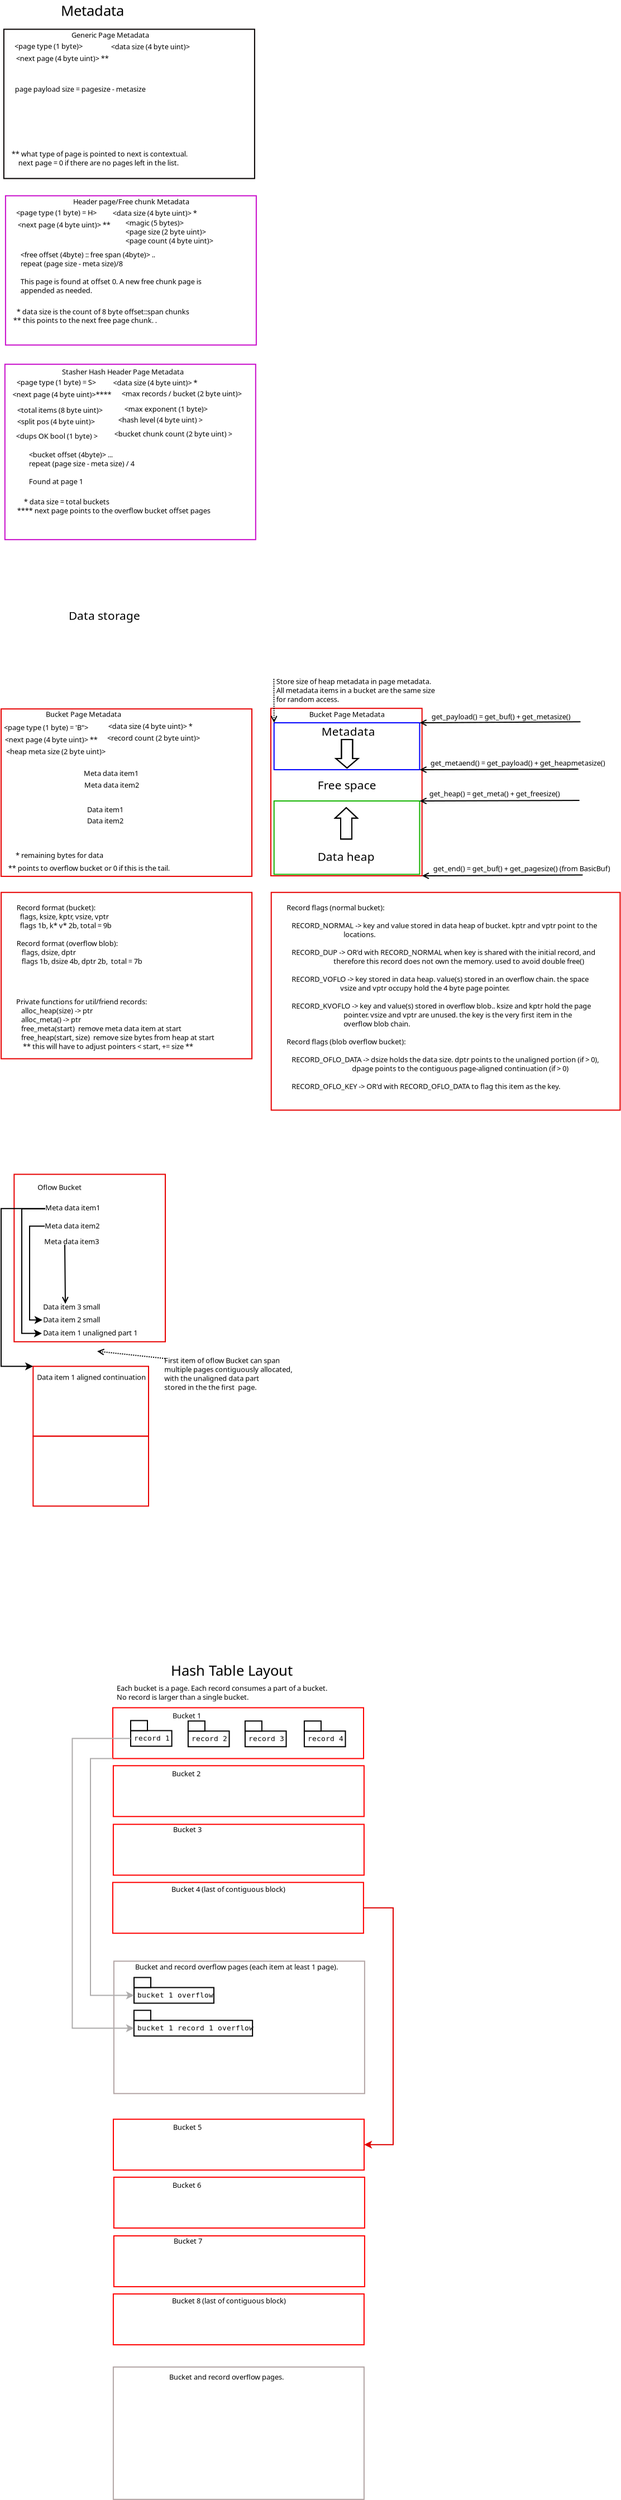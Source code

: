 <?xml version="1.0" encoding="UTF-8"?>
<dia:diagram xmlns:dia="http://www.lysator.liu.se/~alla/dia/">
  <dia:layer name="Background" visible="true">
    <dia:object type="Standard - Box" version="0" id="O0">
      <dia:attribute name="obj_pos">
        <dia:point val="17.25,36.65"/>
      </dia:attribute>
      <dia:attribute name="obj_bb">
        <dia:rectangle val="17.2,36.6;39.75,41.25"/>
      </dia:attribute>
      <dia:attribute name="elem_corner">
        <dia:point val="17.25,36.65"/>
      </dia:attribute>
      <dia:attribute name="elem_width">
        <dia:real val="22.45"/>
      </dia:attribute>
      <dia:attribute name="elem_height">
        <dia:real val="4.55"/>
      </dia:attribute>
      <dia:attribute name="border_color">
        <dia:color val="#ff0000"/>
      </dia:attribute>
      <dia:attribute name="show_background">
        <dia:boolean val="true"/>
      </dia:attribute>
    </dia:object>
    <dia:object type="Standard - Box" version="0" id="O1">
      <dia:attribute name="obj_pos">
        <dia:point val="17.345,59.34"/>
      </dia:attribute>
      <dia:attribute name="obj_bb">
        <dia:rectangle val="17.295,59.29;39.845,71.24"/>
      </dia:attribute>
      <dia:attribute name="elem_corner">
        <dia:point val="17.345,59.34"/>
      </dia:attribute>
      <dia:attribute name="elem_width">
        <dia:real val="22.45"/>
      </dia:attribute>
      <dia:attribute name="elem_height">
        <dia:real val="11.85"/>
      </dia:attribute>
      <dia:attribute name="border_color">
        <dia:color val="#b3a5a5"/>
      </dia:attribute>
      <dia:attribute name="show_background">
        <dia:boolean val="true"/>
      </dia:attribute>
    </dia:object>
    <dia:object type="Standard - Text" version="1" id="O2">
      <dia:attribute name="obj_pos">
        <dia:point val="22.6,37.6"/>
      </dia:attribute>
      <dia:attribute name="obj_bb">
        <dia:rectangle val="22.6,37.05;25.18,38"/>
      </dia:attribute>
      <dia:attribute name="text">
        <dia:composite type="text">
          <dia:attribute name="string">
            <dia:string>#Bucket 1#</dia:string>
          </dia:attribute>
          <dia:attribute name="font">
            <dia:font family="sans" style="0" name="Helvetica"/>
          </dia:attribute>
          <dia:attribute name="height">
            <dia:real val="0.8"/>
          </dia:attribute>
          <dia:attribute name="pos">
            <dia:point val="22.6,37.6"/>
          </dia:attribute>
          <dia:attribute name="color">
            <dia:color val="#000000"/>
          </dia:attribute>
          <dia:attribute name="alignment">
            <dia:enum val="0"/>
          </dia:attribute>
        </dia:composite>
      </dia:attribute>
      <dia:attribute name="valign">
        <dia:enum val="3"/>
      </dia:attribute>
    </dia:object>
    <dia:object type="Standard - Text" version="1" id="O3">
      <dia:attribute name="obj_pos">
        <dia:point val="19.245,60.09"/>
      </dia:attribute>
      <dia:attribute name="obj_bb">
        <dia:rectangle val="19.245,59.54;38.212,60.49"/>
      </dia:attribute>
      <dia:attribute name="text">
        <dia:composite type="text">
          <dia:attribute name="string">
            <dia:string>#Bucket and record overflow pages (each item at least 1 page).#</dia:string>
          </dia:attribute>
          <dia:attribute name="font">
            <dia:font family="sans" style="0" name="Helvetica"/>
          </dia:attribute>
          <dia:attribute name="height">
            <dia:real val="0.8"/>
          </dia:attribute>
          <dia:attribute name="pos">
            <dia:point val="19.245,60.09"/>
          </dia:attribute>
          <dia:attribute name="color">
            <dia:color val="#000000"/>
          </dia:attribute>
          <dia:attribute name="alignment">
            <dia:enum val="0"/>
          </dia:attribute>
        </dia:composite>
      </dia:attribute>
      <dia:attribute name="valign">
        <dia:enum val="3"/>
      </dia:attribute>
    </dia:object>
    <dia:object type="Standard - Box" version="0" id="O4">
      <dia:attribute name="obj_pos">
        <dia:point val="17.295,41.84"/>
      </dia:attribute>
      <dia:attribute name="obj_bb">
        <dia:rectangle val="17.245,41.79;39.795,46.44"/>
      </dia:attribute>
      <dia:attribute name="elem_corner">
        <dia:point val="17.295,41.84"/>
      </dia:attribute>
      <dia:attribute name="elem_width">
        <dia:real val="22.45"/>
      </dia:attribute>
      <dia:attribute name="elem_height">
        <dia:real val="4.55"/>
      </dia:attribute>
      <dia:attribute name="border_color">
        <dia:color val="#ff0000"/>
      </dia:attribute>
      <dia:attribute name="show_background">
        <dia:boolean val="true"/>
      </dia:attribute>
    </dia:object>
    <dia:object type="Standard - Box" version="0" id="O5">
      <dia:attribute name="obj_pos">
        <dia:point val="17.295,47.09"/>
      </dia:attribute>
      <dia:attribute name="obj_bb">
        <dia:rectangle val="17.245,47.04;39.795,51.69"/>
      </dia:attribute>
      <dia:attribute name="elem_corner">
        <dia:point val="17.295,47.09"/>
      </dia:attribute>
      <dia:attribute name="elem_width">
        <dia:real val="22.45"/>
      </dia:attribute>
      <dia:attribute name="elem_height">
        <dia:real val="4.55"/>
      </dia:attribute>
      <dia:attribute name="border_color">
        <dia:color val="#ff0000"/>
      </dia:attribute>
      <dia:attribute name="show_background">
        <dia:boolean val="true"/>
      </dia:attribute>
    </dia:object>
    <dia:object type="Standard - Box" version="0" id="O6">
      <dia:attribute name="obj_pos">
        <dia:point val="17.245,52.29"/>
      </dia:attribute>
      <dia:attribute name="obj_bb">
        <dia:rectangle val="17.195,52.24;39.745,56.89"/>
      </dia:attribute>
      <dia:attribute name="elem_corner">
        <dia:point val="17.245,52.29"/>
      </dia:attribute>
      <dia:attribute name="elem_width">
        <dia:real val="22.45"/>
      </dia:attribute>
      <dia:attribute name="elem_height">
        <dia:real val="4.55"/>
      </dia:attribute>
      <dia:attribute name="border_color">
        <dia:color val="#ff0000"/>
      </dia:attribute>
      <dia:attribute name="show_background">
        <dia:boolean val="true"/>
      </dia:attribute>
    </dia:object>
    <dia:object type="Standard - Text" version="1" id="O7">
      <dia:attribute name="obj_pos">
        <dia:point val="22.495,53.14"/>
      </dia:attribute>
      <dia:attribute name="obj_bb">
        <dia:rectangle val="22.495,52.59;32.975,53.54"/>
      </dia:attribute>
      <dia:attribute name="text">
        <dia:composite type="text">
          <dia:attribute name="string">
            <dia:string>#Bucket 4 (last of contiguous block)#</dia:string>
          </dia:attribute>
          <dia:attribute name="font">
            <dia:font family="sans" style="0" name="Helvetica"/>
          </dia:attribute>
          <dia:attribute name="height">
            <dia:real val="0.8"/>
          </dia:attribute>
          <dia:attribute name="pos">
            <dia:point val="22.495,53.14"/>
          </dia:attribute>
          <dia:attribute name="color">
            <dia:color val="#000000"/>
          </dia:attribute>
          <dia:attribute name="alignment">
            <dia:enum val="0"/>
          </dia:attribute>
        </dia:composite>
      </dia:attribute>
      <dia:attribute name="valign">
        <dia:enum val="3"/>
      </dia:attribute>
    </dia:object>
    <dia:object type="Standard - Text" version="1" id="O8">
      <dia:attribute name="obj_pos">
        <dia:point val="22.545,42.79"/>
      </dia:attribute>
      <dia:attribute name="obj_bb">
        <dia:rectangle val="22.545,42.24;25.125,43.19"/>
      </dia:attribute>
      <dia:attribute name="text">
        <dia:composite type="text">
          <dia:attribute name="string">
            <dia:string>#Bucket 2#</dia:string>
          </dia:attribute>
          <dia:attribute name="font">
            <dia:font family="sans" style="0" name="Helvetica"/>
          </dia:attribute>
          <dia:attribute name="height">
            <dia:real val="0.8"/>
          </dia:attribute>
          <dia:attribute name="pos">
            <dia:point val="22.545,42.79"/>
          </dia:attribute>
          <dia:attribute name="color">
            <dia:color val="#000000"/>
          </dia:attribute>
          <dia:attribute name="alignment">
            <dia:enum val="0"/>
          </dia:attribute>
        </dia:composite>
      </dia:attribute>
      <dia:attribute name="valign">
        <dia:enum val="3"/>
      </dia:attribute>
    </dia:object>
    <dia:object type="Standard - Text" version="1" id="O9">
      <dia:attribute name="obj_pos">
        <dia:point val="22.645,47.79"/>
      </dia:attribute>
      <dia:attribute name="obj_bb">
        <dia:rectangle val="22.645,47.24;25.225,48.19"/>
      </dia:attribute>
      <dia:attribute name="text">
        <dia:composite type="text">
          <dia:attribute name="string">
            <dia:string>#Bucket 3#</dia:string>
          </dia:attribute>
          <dia:attribute name="font">
            <dia:font family="sans" style="0" name="Helvetica"/>
          </dia:attribute>
          <dia:attribute name="height">
            <dia:real val="0.8"/>
          </dia:attribute>
          <dia:attribute name="pos">
            <dia:point val="22.645,47.79"/>
          </dia:attribute>
          <dia:attribute name="color">
            <dia:color val="#000000"/>
          </dia:attribute>
          <dia:attribute name="alignment">
            <dia:enum val="0"/>
          </dia:attribute>
        </dia:composite>
      </dia:attribute>
      <dia:attribute name="valign">
        <dia:enum val="3"/>
      </dia:attribute>
    </dia:object>
    <dia:object type="Standard - Box" version="0" id="O10">
      <dia:attribute name="obj_pos">
        <dia:point val="17.3,73.49"/>
      </dia:attribute>
      <dia:attribute name="obj_bb">
        <dia:rectangle val="17.25,73.44;39.8,78.09"/>
      </dia:attribute>
      <dia:attribute name="elem_corner">
        <dia:point val="17.3,73.49"/>
      </dia:attribute>
      <dia:attribute name="elem_width">
        <dia:real val="22.45"/>
      </dia:attribute>
      <dia:attribute name="elem_height">
        <dia:real val="4.55"/>
      </dia:attribute>
      <dia:attribute name="border_color">
        <dia:color val="#ff0000"/>
      </dia:attribute>
      <dia:attribute name="show_background">
        <dia:boolean val="true"/>
      </dia:attribute>
    </dia:object>
    <dia:object type="Standard - Text" version="1" id="O11">
      <dia:attribute name="obj_pos">
        <dia:point val="22.65,74.44"/>
      </dia:attribute>
      <dia:attribute name="obj_bb">
        <dia:rectangle val="22.65,73.89;25.23,74.84"/>
      </dia:attribute>
      <dia:attribute name="text">
        <dia:composite type="text">
          <dia:attribute name="string">
            <dia:string>#Bucket 5#</dia:string>
          </dia:attribute>
          <dia:attribute name="font">
            <dia:font family="sans" style="0" name="Helvetica"/>
          </dia:attribute>
          <dia:attribute name="height">
            <dia:real val="0.8"/>
          </dia:attribute>
          <dia:attribute name="pos">
            <dia:point val="22.65,74.44"/>
          </dia:attribute>
          <dia:attribute name="color">
            <dia:color val="#000000"/>
          </dia:attribute>
          <dia:attribute name="alignment">
            <dia:enum val="0"/>
          </dia:attribute>
        </dia:composite>
      </dia:attribute>
      <dia:attribute name="valign">
        <dia:enum val="3"/>
      </dia:attribute>
    </dia:object>
    <dia:object type="Standard - Box" version="0" id="O12">
      <dia:attribute name="obj_pos">
        <dia:point val="17.345,78.68"/>
      </dia:attribute>
      <dia:attribute name="obj_bb">
        <dia:rectangle val="17.295,78.63;39.845,83.28"/>
      </dia:attribute>
      <dia:attribute name="elem_corner">
        <dia:point val="17.345,78.68"/>
      </dia:attribute>
      <dia:attribute name="elem_width">
        <dia:real val="22.45"/>
      </dia:attribute>
      <dia:attribute name="elem_height">
        <dia:real val="4.55"/>
      </dia:attribute>
      <dia:attribute name="border_color">
        <dia:color val="#ff0000"/>
      </dia:attribute>
      <dia:attribute name="show_background">
        <dia:boolean val="true"/>
      </dia:attribute>
    </dia:object>
    <dia:object type="Standard - Box" version="0" id="O13">
      <dia:attribute name="obj_pos">
        <dia:point val="17.345,83.93"/>
      </dia:attribute>
      <dia:attribute name="obj_bb">
        <dia:rectangle val="17.295,83.88;39.845,88.53"/>
      </dia:attribute>
      <dia:attribute name="elem_corner">
        <dia:point val="17.345,83.93"/>
      </dia:attribute>
      <dia:attribute name="elem_width">
        <dia:real val="22.45"/>
      </dia:attribute>
      <dia:attribute name="elem_height">
        <dia:real val="4.55"/>
      </dia:attribute>
      <dia:attribute name="border_color">
        <dia:color val="#ff0000"/>
      </dia:attribute>
      <dia:attribute name="show_background">
        <dia:boolean val="true"/>
      </dia:attribute>
    </dia:object>
    <dia:object type="Standard - Box" version="0" id="O14">
      <dia:attribute name="obj_pos">
        <dia:point val="17.295,89.13"/>
      </dia:attribute>
      <dia:attribute name="obj_bb">
        <dia:rectangle val="17.245,89.08;39.795,93.73"/>
      </dia:attribute>
      <dia:attribute name="elem_corner">
        <dia:point val="17.295,89.13"/>
      </dia:attribute>
      <dia:attribute name="elem_width">
        <dia:real val="22.45"/>
      </dia:attribute>
      <dia:attribute name="elem_height">
        <dia:real val="4.55"/>
      </dia:attribute>
      <dia:attribute name="border_color">
        <dia:color val="#ff0000"/>
      </dia:attribute>
      <dia:attribute name="show_background">
        <dia:boolean val="true"/>
      </dia:attribute>
    </dia:object>
    <dia:object type="Standard - Text" version="1" id="O15">
      <dia:attribute name="obj_pos">
        <dia:point val="22.545,89.98"/>
      </dia:attribute>
      <dia:attribute name="obj_bb">
        <dia:rectangle val="22.545,89.43;32.975,90.38"/>
      </dia:attribute>
      <dia:attribute name="text">
        <dia:composite type="text">
          <dia:attribute name="string">
            <dia:string>#Bucket 8 (last of contiguous block)#</dia:string>
          </dia:attribute>
          <dia:attribute name="font">
            <dia:font family="sans" style="0" name="Helvetica"/>
          </dia:attribute>
          <dia:attribute name="height">
            <dia:real val="0.8"/>
          </dia:attribute>
          <dia:attribute name="pos">
            <dia:point val="22.545,89.98"/>
          </dia:attribute>
          <dia:attribute name="color">
            <dia:color val="#000000"/>
          </dia:attribute>
          <dia:attribute name="alignment">
            <dia:enum val="0"/>
          </dia:attribute>
        </dia:composite>
      </dia:attribute>
      <dia:attribute name="valign">
        <dia:enum val="3"/>
      </dia:attribute>
    </dia:object>
    <dia:object type="Standard - Text" version="1" id="O16">
      <dia:attribute name="obj_pos">
        <dia:point val="22.595,79.63"/>
      </dia:attribute>
      <dia:attribute name="obj_bb">
        <dia:rectangle val="22.595,79.08;25.225,80.03"/>
      </dia:attribute>
      <dia:attribute name="text">
        <dia:composite type="text">
          <dia:attribute name="string">
            <dia:string>#Bucket 6#</dia:string>
          </dia:attribute>
          <dia:attribute name="font">
            <dia:font family="sans" style="0" name="Helvetica"/>
          </dia:attribute>
          <dia:attribute name="height">
            <dia:real val="0.8"/>
          </dia:attribute>
          <dia:attribute name="pos">
            <dia:point val="22.595,79.63"/>
          </dia:attribute>
          <dia:attribute name="color">
            <dia:color val="#000000"/>
          </dia:attribute>
          <dia:attribute name="alignment">
            <dia:enum val="0"/>
          </dia:attribute>
        </dia:composite>
      </dia:attribute>
      <dia:attribute name="valign">
        <dia:enum val="3"/>
      </dia:attribute>
    </dia:object>
    <dia:object type="Standard - Text" version="1" id="O17">
      <dia:attribute name="obj_pos">
        <dia:point val="22.695,84.63"/>
      </dia:attribute>
      <dia:attribute name="obj_bb">
        <dia:rectangle val="22.695,84.08;25.275,85.03"/>
      </dia:attribute>
      <dia:attribute name="text">
        <dia:composite type="text">
          <dia:attribute name="string">
            <dia:string>#Bucket 7#</dia:string>
          </dia:attribute>
          <dia:attribute name="font">
            <dia:font family="sans" style="0" name="Helvetica"/>
          </dia:attribute>
          <dia:attribute name="height">
            <dia:real val="0.8"/>
          </dia:attribute>
          <dia:attribute name="pos">
            <dia:point val="22.695,84.63"/>
          </dia:attribute>
          <dia:attribute name="color">
            <dia:color val="#000000"/>
          </dia:attribute>
          <dia:attribute name="alignment">
            <dia:enum val="0"/>
          </dia:attribute>
        </dia:composite>
      </dia:attribute>
      <dia:attribute name="valign">
        <dia:enum val="3"/>
      </dia:attribute>
    </dia:object>
    <dia:object type="Standard - ZigZagLine" version="1" id="O18">
      <dia:attribute name="obj_pos">
        <dia:point val="39.695,54.565"/>
      </dia:attribute>
      <dia:attribute name="obj_bb">
        <dia:rectangle val="39.645,54.515;42.4,76.265"/>
      </dia:attribute>
      <dia:attribute name="orth_points">
        <dia:point val="39.695,54.565"/>
        <dia:point val="42.35,54.565"/>
        <dia:point val="42.35,75.765"/>
        <dia:point val="39.75,75.765"/>
      </dia:attribute>
      <dia:attribute name="orth_orient">
        <dia:enum val="0"/>
        <dia:enum val="1"/>
        <dia:enum val="0"/>
      </dia:attribute>
      <dia:attribute name="autorouting">
        <dia:boolean val="false"/>
      </dia:attribute>
      <dia:attribute name="line_color">
        <dia:color val="#de0000"/>
      </dia:attribute>
      <dia:attribute name="end_arrow">
        <dia:enum val="22"/>
      </dia:attribute>
      <dia:attribute name="end_arrow_length">
        <dia:real val="0.5"/>
      </dia:attribute>
      <dia:attribute name="end_arrow_width">
        <dia:real val="0.5"/>
      </dia:attribute>
      <dia:connections>
        <dia:connection handle="0" to="O6" connection="4"/>
        <dia:connection handle="1" to="O10" connection="4"/>
      </dia:connections>
    </dia:object>
    <dia:object type="UML - SmallPackage" version="0" id="O19">
      <dia:attribute name="obj_pos">
        <dia:point val="18.85,38.7"/>
      </dia:attribute>
      <dia:attribute name="obj_bb">
        <dia:rectangle val="18.8,37.75;22.3,40.15"/>
      </dia:attribute>
      <dia:attribute name="elem_corner">
        <dia:point val="18.85,38.7"/>
      </dia:attribute>
      <dia:attribute name="elem_width">
        <dia:real val="3.4"/>
      </dia:attribute>
      <dia:attribute name="elem_height">
        <dia:real val="1.4"/>
      </dia:attribute>
      <dia:attribute name="line_colour">
        <dia:color val="#000000"/>
      </dia:attribute>
      <dia:attribute name="fill_colour">
        <dia:color val="#ffffff"/>
      </dia:attribute>
      <dia:attribute name="stereotype">
        <dia:string>##</dia:string>
      </dia:attribute>
      <dia:attribute name="text">
        <dia:composite type="text">
          <dia:attribute name="string">
            <dia:string>#record 1#</dia:string>
          </dia:attribute>
          <dia:attribute name="font">
            <dia:font family="monospace" style="0" name="Courier"/>
          </dia:attribute>
          <dia:attribute name="height">
            <dia:real val="0.8"/>
          </dia:attribute>
          <dia:attribute name="pos">
            <dia:point val="19.15,39.55"/>
          </dia:attribute>
          <dia:attribute name="color">
            <dia:color val="#000000"/>
          </dia:attribute>
          <dia:attribute name="alignment">
            <dia:enum val="0"/>
          </dia:attribute>
        </dia:composite>
      </dia:attribute>
    </dia:object>
    <dia:object type="UML - SmallPackage" version="0" id="O20">
      <dia:attribute name="obj_pos">
        <dia:point val="23.995,38.74"/>
      </dia:attribute>
      <dia:attribute name="obj_bb">
        <dia:rectangle val="23.945,37.79;27.445,40.19"/>
      </dia:attribute>
      <dia:attribute name="elem_corner">
        <dia:point val="23.995,38.74"/>
      </dia:attribute>
      <dia:attribute name="elem_width">
        <dia:real val="3.4"/>
      </dia:attribute>
      <dia:attribute name="elem_height">
        <dia:real val="1.4"/>
      </dia:attribute>
      <dia:attribute name="line_colour">
        <dia:color val="#000000"/>
      </dia:attribute>
      <dia:attribute name="fill_colour">
        <dia:color val="#ffffff"/>
      </dia:attribute>
      <dia:attribute name="stereotype">
        <dia:string>##</dia:string>
      </dia:attribute>
      <dia:attribute name="text">
        <dia:composite type="text">
          <dia:attribute name="string">
            <dia:string>#record 2#</dia:string>
          </dia:attribute>
          <dia:attribute name="font">
            <dia:font family="monospace" style="0" name="Courier"/>
          </dia:attribute>
          <dia:attribute name="height">
            <dia:real val="0.8"/>
          </dia:attribute>
          <dia:attribute name="pos">
            <dia:point val="24.295,39.59"/>
          </dia:attribute>
          <dia:attribute name="color">
            <dia:color val="#000000"/>
          </dia:attribute>
          <dia:attribute name="alignment">
            <dia:enum val="0"/>
          </dia:attribute>
        </dia:composite>
      </dia:attribute>
    </dia:object>
    <dia:object type="UML - SmallPackage" version="0" id="O21">
      <dia:attribute name="obj_pos">
        <dia:point val="29.095,38.74"/>
      </dia:attribute>
      <dia:attribute name="obj_bb">
        <dia:rectangle val="29.045,37.79;32.545,40.19"/>
      </dia:attribute>
      <dia:attribute name="elem_corner">
        <dia:point val="29.095,38.74"/>
      </dia:attribute>
      <dia:attribute name="elem_width">
        <dia:real val="3.4"/>
      </dia:attribute>
      <dia:attribute name="elem_height">
        <dia:real val="1.4"/>
      </dia:attribute>
      <dia:attribute name="line_colour">
        <dia:color val="#000000"/>
      </dia:attribute>
      <dia:attribute name="fill_colour">
        <dia:color val="#ffffff"/>
      </dia:attribute>
      <dia:attribute name="stereotype">
        <dia:string>##</dia:string>
      </dia:attribute>
      <dia:attribute name="text">
        <dia:composite type="text">
          <dia:attribute name="string">
            <dia:string>#record 3#</dia:string>
          </dia:attribute>
          <dia:attribute name="font">
            <dia:font family="monospace" style="0" name="Courier"/>
          </dia:attribute>
          <dia:attribute name="height">
            <dia:real val="0.8"/>
          </dia:attribute>
          <dia:attribute name="pos">
            <dia:point val="29.395,39.59"/>
          </dia:attribute>
          <dia:attribute name="color">
            <dia:color val="#000000"/>
          </dia:attribute>
          <dia:attribute name="alignment">
            <dia:enum val="0"/>
          </dia:attribute>
        </dia:composite>
      </dia:attribute>
    </dia:object>
    <dia:object type="UML - SmallPackage" version="0" id="O22">
      <dia:attribute name="obj_pos">
        <dia:point val="34.395,38.74"/>
      </dia:attribute>
      <dia:attribute name="obj_bb">
        <dia:rectangle val="34.345,37.79;37.845,40.19"/>
      </dia:attribute>
      <dia:attribute name="elem_corner">
        <dia:point val="34.395,38.74"/>
      </dia:attribute>
      <dia:attribute name="elem_width">
        <dia:real val="3.4"/>
      </dia:attribute>
      <dia:attribute name="elem_height">
        <dia:real val="1.4"/>
      </dia:attribute>
      <dia:attribute name="line_colour">
        <dia:color val="#000000"/>
      </dia:attribute>
      <dia:attribute name="fill_colour">
        <dia:color val="#ffffff"/>
      </dia:attribute>
      <dia:attribute name="stereotype">
        <dia:string>##</dia:string>
      </dia:attribute>
      <dia:attribute name="text">
        <dia:composite type="text">
          <dia:attribute name="string">
            <dia:string>#record 4#</dia:string>
          </dia:attribute>
          <dia:attribute name="font">
            <dia:font family="monospace" style="0" name="Courier"/>
          </dia:attribute>
          <dia:attribute name="height">
            <dia:real val="0.8"/>
          </dia:attribute>
          <dia:attribute name="pos">
            <dia:point val="34.695,39.59"/>
          </dia:attribute>
          <dia:attribute name="color">
            <dia:color val="#000000"/>
          </dia:attribute>
          <dia:attribute name="alignment">
            <dia:enum val="0"/>
          </dia:attribute>
        </dia:composite>
      </dia:attribute>
    </dia:object>
    <dia:object type="UML - SmallPackage" version="0" id="O23">
      <dia:attribute name="obj_pos">
        <dia:point val="19.15,61.7"/>
      </dia:attribute>
      <dia:attribute name="obj_bb">
        <dia:rectangle val="19.1,60.75;25.75,63.15"/>
      </dia:attribute>
      <dia:attribute name="elem_corner">
        <dia:point val="19.15,61.7"/>
      </dia:attribute>
      <dia:attribute name="elem_width">
        <dia:real val="6.55"/>
      </dia:attribute>
      <dia:attribute name="elem_height">
        <dia:real val="1.4"/>
      </dia:attribute>
      <dia:attribute name="line_colour">
        <dia:color val="#000000"/>
      </dia:attribute>
      <dia:attribute name="fill_colour">
        <dia:color val="#ffffff"/>
      </dia:attribute>
      <dia:attribute name="stereotype">
        <dia:string>##</dia:string>
      </dia:attribute>
      <dia:attribute name="text">
        <dia:composite type="text">
          <dia:attribute name="string">
            <dia:string>#bucket 1 overflow#</dia:string>
          </dia:attribute>
          <dia:attribute name="font">
            <dia:font family="monospace" style="0" name="Courier"/>
          </dia:attribute>
          <dia:attribute name="height">
            <dia:real val="0.8"/>
          </dia:attribute>
          <dia:attribute name="pos">
            <dia:point val="19.45,62.55"/>
          </dia:attribute>
          <dia:attribute name="color">
            <dia:color val="#000000"/>
          </dia:attribute>
          <dia:attribute name="alignment">
            <dia:enum val="0"/>
          </dia:attribute>
        </dia:composite>
      </dia:attribute>
    </dia:object>
    <dia:object type="Standard - ZigZagLine" version="1" id="O24">
      <dia:attribute name="obj_pos">
        <dia:point val="17.25,41.2"/>
      </dia:attribute>
      <dia:attribute name="obj_bb">
        <dia:rectangle val="15.2,41.15;19.2,62.9"/>
      </dia:attribute>
      <dia:attribute name="orth_points">
        <dia:point val="17.25,41.2"/>
        <dia:point val="15.25,41.2"/>
        <dia:point val="15.25,62.4"/>
        <dia:point val="19.15,62.4"/>
      </dia:attribute>
      <dia:attribute name="orth_orient">
        <dia:enum val="0"/>
        <dia:enum val="1"/>
        <dia:enum val="0"/>
      </dia:attribute>
      <dia:attribute name="autorouting">
        <dia:boolean val="false"/>
      </dia:attribute>
      <dia:attribute name="line_color">
        <dia:color val="#adabab"/>
      </dia:attribute>
      <dia:attribute name="end_arrow">
        <dia:enum val="22"/>
      </dia:attribute>
      <dia:attribute name="end_arrow_length">
        <dia:real val="0.5"/>
      </dia:attribute>
      <dia:attribute name="end_arrow_width">
        <dia:real val="0.5"/>
      </dia:attribute>
      <dia:connections>
        <dia:connection handle="0" to="O0" connection="5"/>
        <dia:connection handle="1" to="O23" connection="3"/>
      </dia:connections>
    </dia:object>
    <dia:object type="UML - SmallPackage" version="0" id="O25">
      <dia:attribute name="obj_pos">
        <dia:point val="19.145,64.64"/>
      </dia:attribute>
      <dia:attribute name="obj_bb">
        <dia:rectangle val="19.095,63.69;28.895,66.09"/>
      </dia:attribute>
      <dia:attribute name="elem_corner">
        <dia:point val="19.145,64.64"/>
      </dia:attribute>
      <dia:attribute name="elem_width">
        <dia:real val="9.7"/>
      </dia:attribute>
      <dia:attribute name="elem_height">
        <dia:real val="1.4"/>
      </dia:attribute>
      <dia:attribute name="line_colour">
        <dia:color val="#000000"/>
      </dia:attribute>
      <dia:attribute name="fill_colour">
        <dia:color val="#ffffff"/>
      </dia:attribute>
      <dia:attribute name="stereotype">
        <dia:string>##</dia:string>
      </dia:attribute>
      <dia:attribute name="text">
        <dia:composite type="text">
          <dia:attribute name="string">
            <dia:string>#bucket 1 record 1 overflow#</dia:string>
          </dia:attribute>
          <dia:attribute name="font">
            <dia:font family="monospace" style="0" name="Courier"/>
          </dia:attribute>
          <dia:attribute name="height">
            <dia:real val="0.8"/>
          </dia:attribute>
          <dia:attribute name="pos">
            <dia:point val="19.445,65.49"/>
          </dia:attribute>
          <dia:attribute name="color">
            <dia:color val="#000000"/>
          </dia:attribute>
          <dia:attribute name="alignment">
            <dia:enum val="0"/>
          </dia:attribute>
        </dia:composite>
      </dia:attribute>
    </dia:object>
    <dia:object type="Standard - ZigZagLine" version="1" id="O26">
      <dia:attribute name="obj_pos">
        <dia:point val="18.85,39.4"/>
      </dia:attribute>
      <dia:attribute name="obj_bb">
        <dia:rectangle val="13.572,39.35;19.195,65.84"/>
      </dia:attribute>
      <dia:attribute name="orth_points">
        <dia:point val="18.85,39.4"/>
        <dia:point val="13.622,39.4"/>
        <dia:point val="13.622,65.34"/>
        <dia:point val="19.145,65.34"/>
      </dia:attribute>
      <dia:attribute name="orth_orient">
        <dia:enum val="0"/>
        <dia:enum val="1"/>
        <dia:enum val="0"/>
      </dia:attribute>
      <dia:attribute name="autorouting">
        <dia:boolean val="false"/>
      </dia:attribute>
      <dia:attribute name="line_color">
        <dia:color val="#adabab"/>
      </dia:attribute>
      <dia:attribute name="end_arrow">
        <dia:enum val="22"/>
      </dia:attribute>
      <dia:attribute name="end_arrow_length">
        <dia:real val="0.5"/>
      </dia:attribute>
      <dia:attribute name="end_arrow_width">
        <dia:real val="0.5"/>
      </dia:attribute>
      <dia:connections>
        <dia:connection handle="0" to="O19" connection="3"/>
        <dia:connection handle="1" to="O25" connection="3"/>
      </dia:connections>
    </dia:object>
    <dia:object type="Standard - Box" version="0" id="O27">
      <dia:attribute name="obj_pos">
        <dia:point val="17.295,95.67"/>
      </dia:attribute>
      <dia:attribute name="obj_bb">
        <dia:rectangle val="17.245,95.62;39.795,107.57"/>
      </dia:attribute>
      <dia:attribute name="elem_corner">
        <dia:point val="17.295,95.67"/>
      </dia:attribute>
      <dia:attribute name="elem_width">
        <dia:real val="22.45"/>
      </dia:attribute>
      <dia:attribute name="elem_height">
        <dia:real val="11.85"/>
      </dia:attribute>
      <dia:attribute name="border_color">
        <dia:color val="#b3a5a5"/>
      </dia:attribute>
      <dia:attribute name="show_background">
        <dia:boolean val="true"/>
      </dia:attribute>
    </dia:object>
    <dia:object type="Standard - Text" version="1" id="O28">
      <dia:attribute name="obj_pos">
        <dia:point val="22.295,96.806"/>
      </dia:attribute>
      <dia:attribute name="obj_bb">
        <dia:rectangle val="22.295,96.256;32.962,97.206"/>
      </dia:attribute>
      <dia:attribute name="text">
        <dia:composite type="text">
          <dia:attribute name="string">
            <dia:string>#Bucket and record overflow pages.#</dia:string>
          </dia:attribute>
          <dia:attribute name="font">
            <dia:font family="sans" style="0" name="Helvetica"/>
          </dia:attribute>
          <dia:attribute name="height">
            <dia:real val="0.8"/>
          </dia:attribute>
          <dia:attribute name="pos">
            <dia:point val="22.295,96.806"/>
          </dia:attribute>
          <dia:attribute name="color">
            <dia:color val="#000000"/>
          </dia:attribute>
          <dia:attribute name="alignment">
            <dia:enum val="0"/>
          </dia:attribute>
        </dia:composite>
      </dia:attribute>
      <dia:attribute name="valign">
        <dia:enum val="3"/>
      </dia:attribute>
    </dia:object>
    <dia:object type="Standard - Text" version="1" id="O29">
      <dia:attribute name="obj_pos">
        <dia:point val="17.595,35.14"/>
      </dia:attribute>
      <dia:attribute name="obj_bb">
        <dia:rectangle val="17.595,34.59;37.392,36.34"/>
      </dia:attribute>
      <dia:attribute name="text">
        <dia:composite type="text">
          <dia:attribute name="string">
            <dia:string>#Each bucket is a page. Each record consumes a part of a bucket. 
No record is larger than a single bucket.#</dia:string>
          </dia:attribute>
          <dia:attribute name="font">
            <dia:font family="sans" style="0" name="Helvetica"/>
          </dia:attribute>
          <dia:attribute name="height">
            <dia:real val="0.8"/>
          </dia:attribute>
          <dia:attribute name="pos">
            <dia:point val="17.595,35.14"/>
          </dia:attribute>
          <dia:attribute name="color">
            <dia:color val="#000000"/>
          </dia:attribute>
          <dia:attribute name="alignment">
            <dia:enum val="0"/>
          </dia:attribute>
        </dia:composite>
      </dia:attribute>
      <dia:attribute name="valign">
        <dia:enum val="3"/>
      </dia:attribute>
    </dia:object>
    <dia:object type="Standard - Text" version="1" id="O30">
      <dia:attribute name="obj_pos">
        <dia:point val="22.445,33.79"/>
      </dia:attribute>
      <dia:attribute name="obj_bb">
        <dia:rectangle val="22.445,32.69;32.752,34.59"/>
      </dia:attribute>
      <dia:attribute name="text">
        <dia:composite type="text">
          <dia:attribute name="string">
            <dia:string>#Hash Table Layout#</dia:string>
          </dia:attribute>
          <dia:attribute name="font">
            <dia:font family="sans" style="0" name="Helvetica"/>
          </dia:attribute>
          <dia:attribute name="height">
            <dia:real val="1.6"/>
          </dia:attribute>
          <dia:attribute name="pos">
            <dia:point val="22.445,33.79"/>
          </dia:attribute>
          <dia:attribute name="color">
            <dia:color val="#000000"/>
          </dia:attribute>
          <dia:attribute name="alignment">
            <dia:enum val="0"/>
          </dia:attribute>
        </dia:composite>
      </dia:attribute>
      <dia:attribute name="valign">
        <dia:enum val="3"/>
      </dia:attribute>
    </dia:object>
    <dia:object type="Standard - Box" version="0" id="O31">
      <dia:attribute name="obj_pos">
        <dia:point val="7.495,-113.605"/>
      </dia:attribute>
      <dia:attribute name="obj_bb">
        <dia:rectangle val="7.445,-113.655;29.995,-100.195"/>
      </dia:attribute>
      <dia:attribute name="elem_corner">
        <dia:point val="7.495,-113.605"/>
      </dia:attribute>
      <dia:attribute name="elem_width">
        <dia:real val="22.45"/>
      </dia:attribute>
      <dia:attribute name="elem_height">
        <dia:real val="13.36"/>
      </dia:attribute>
      <dia:attribute name="border_color">
        <dia:color val="#050000"/>
      </dia:attribute>
      <dia:attribute name="show_background">
        <dia:boolean val="true"/>
      </dia:attribute>
    </dia:object>
    <dia:object type="Standard - Text" version="1" id="O32">
      <dia:attribute name="obj_pos">
        <dia:point val="13.55,-112.845"/>
      </dia:attribute>
      <dia:attribute name="obj_bb">
        <dia:rectangle val="13.55,-113.395;20.474,-112.445"/>
      </dia:attribute>
      <dia:attribute name="text">
        <dia:composite type="text">
          <dia:attribute name="string">
            <dia:string>#Generic Page Metadata#</dia:string>
          </dia:attribute>
          <dia:attribute name="font">
            <dia:font family="sans" style="0" name="Helvetica"/>
          </dia:attribute>
          <dia:attribute name="height">
            <dia:real val="0.8"/>
          </dia:attribute>
          <dia:attribute name="pos">
            <dia:point val="13.55,-112.845"/>
          </dia:attribute>
          <dia:attribute name="color">
            <dia:color val="#000000"/>
          </dia:attribute>
          <dia:attribute name="alignment">
            <dia:enum val="0"/>
          </dia:attribute>
        </dia:composite>
      </dia:attribute>
      <dia:attribute name="valign">
        <dia:enum val="3"/>
      </dia:attribute>
    </dia:object>
    <dia:object type="Standard - Text" version="1" id="O33">
      <dia:attribute name="obj_pos">
        <dia:point val="12.595,-114.805"/>
      </dia:attribute>
      <dia:attribute name="obj_bb">
        <dia:rectangle val="12.595,-115.905;18.045,-114.005"/>
      </dia:attribute>
      <dia:attribute name="text">
        <dia:composite type="text">
          <dia:attribute name="string">
            <dia:string>#Metadata#</dia:string>
          </dia:attribute>
          <dia:attribute name="font">
            <dia:font family="sans" style="0" name="Helvetica"/>
          </dia:attribute>
          <dia:attribute name="height">
            <dia:real val="1.6"/>
          </dia:attribute>
          <dia:attribute name="pos">
            <dia:point val="12.595,-114.805"/>
          </dia:attribute>
          <dia:attribute name="color">
            <dia:color val="#000000"/>
          </dia:attribute>
          <dia:attribute name="alignment">
            <dia:enum val="0"/>
          </dia:attribute>
        </dia:composite>
      </dia:attribute>
      <dia:attribute name="valign">
        <dia:enum val="3"/>
      </dia:attribute>
    </dia:object>
    <dia:object type="Standard - Text" version="1" id="O34">
      <dia:attribute name="obj_pos">
        <dia:point val="8.445,-111.855"/>
      </dia:attribute>
      <dia:attribute name="obj_bb">
        <dia:rectangle val="8.445,-112.405;14.995,-111.455"/>
      </dia:attribute>
      <dia:attribute name="text">
        <dia:composite type="text">
          <dia:attribute name="string">
            <dia:string>#&lt;page type (1 byte)&gt;#</dia:string>
          </dia:attribute>
          <dia:attribute name="font">
            <dia:font family="sans" style="0" name="Helvetica"/>
          </dia:attribute>
          <dia:attribute name="height">
            <dia:real val="0.8"/>
          </dia:attribute>
          <dia:attribute name="pos">
            <dia:point val="8.445,-111.855"/>
          </dia:attribute>
          <dia:attribute name="color">
            <dia:color val="#000000"/>
          </dia:attribute>
          <dia:attribute name="alignment">
            <dia:enum val="0"/>
          </dia:attribute>
        </dia:composite>
      </dia:attribute>
      <dia:attribute name="valign">
        <dia:enum val="3"/>
      </dia:attribute>
    </dia:object>
    <dia:object type="Standard - Text" version="1" id="O35">
      <dia:attribute name="obj_pos">
        <dia:point val="8.585,-110.765"/>
      </dia:attribute>
      <dia:attribute name="obj_bb">
        <dia:rectangle val="8.585,-111.315;17.285,-110.365"/>
      </dia:attribute>
      <dia:attribute name="text">
        <dia:composite type="text">
          <dia:attribute name="string">
            <dia:string>#&lt;next page (4 byte uint)&gt; **#</dia:string>
          </dia:attribute>
          <dia:attribute name="font">
            <dia:font family="sans" style="0" name="Helvetica"/>
          </dia:attribute>
          <dia:attribute name="height">
            <dia:real val="0.8"/>
          </dia:attribute>
          <dia:attribute name="pos">
            <dia:point val="8.585,-110.765"/>
          </dia:attribute>
          <dia:attribute name="color">
            <dia:color val="#000000"/>
          </dia:attribute>
          <dia:attribute name="alignment">
            <dia:enum val="0"/>
          </dia:attribute>
        </dia:composite>
      </dia:attribute>
      <dia:attribute name="valign">
        <dia:enum val="3"/>
      </dia:attribute>
    </dia:object>
    <dia:object type="Standard - Text" version="1" id="O36">
      <dia:attribute name="obj_pos">
        <dia:point val="17.085,-111.815"/>
      </dia:attribute>
      <dia:attribute name="obj_bb">
        <dia:rectangle val="17.085,-112.365;24.535,-111.415"/>
      </dia:attribute>
      <dia:attribute name="text">
        <dia:composite type="text">
          <dia:attribute name="string">
            <dia:string>#&lt;data size (4 byte uint)&gt;#</dia:string>
          </dia:attribute>
          <dia:attribute name="font">
            <dia:font family="sans" style="0" name="Helvetica"/>
          </dia:attribute>
          <dia:attribute name="height">
            <dia:real val="0.8"/>
          </dia:attribute>
          <dia:attribute name="pos">
            <dia:point val="17.085,-111.815"/>
          </dia:attribute>
          <dia:attribute name="color">
            <dia:color val="#000000"/>
          </dia:attribute>
          <dia:attribute name="alignment">
            <dia:enum val="0"/>
          </dia:attribute>
        </dia:composite>
      </dia:attribute>
      <dia:attribute name="valign">
        <dia:enum val="3"/>
      </dia:attribute>
    </dia:object>
    <dia:object type="Standard - Text" version="1" id="O37">
      <dia:attribute name="obj_pos">
        <dia:point val="8.185,-102.215"/>
      </dia:attribute>
      <dia:attribute name="obj_bb">
        <dia:rectangle val="8.185,-102.765;24.425,-101.015"/>
      </dia:attribute>
      <dia:attribute name="text">
        <dia:composite type="text">
          <dia:attribute name="string">
            <dia:string>#** what type of page is pointed to next is contextual. 
    next page = 0 if there are no pages left in the list.#</dia:string>
          </dia:attribute>
          <dia:attribute name="font">
            <dia:font family="sans" style="0" name="Helvetica"/>
          </dia:attribute>
          <dia:attribute name="height">
            <dia:real val="0.8"/>
          </dia:attribute>
          <dia:attribute name="pos">
            <dia:point val="8.185,-102.215"/>
          </dia:attribute>
          <dia:attribute name="color">
            <dia:color val="#000000"/>
          </dia:attribute>
          <dia:attribute name="alignment">
            <dia:enum val="0"/>
          </dia:attribute>
        </dia:composite>
      </dia:attribute>
      <dia:attribute name="valign">
        <dia:enum val="3"/>
      </dia:attribute>
    </dia:object>
    <dia:object type="Standard - Text" version="1" id="O38">
      <dia:attribute name="obj_pos">
        <dia:point val="8.485,-108.015"/>
      </dia:attribute>
      <dia:attribute name="obj_bb">
        <dia:rectangle val="8.485,-108.565;20.985,-107.615"/>
      </dia:attribute>
      <dia:attribute name="text">
        <dia:composite type="text">
          <dia:attribute name="string">
            <dia:string>#page payload size = pagesize - metasize#</dia:string>
          </dia:attribute>
          <dia:attribute name="font">
            <dia:font family="sans" style="0" name="Helvetica"/>
          </dia:attribute>
          <dia:attribute name="height">
            <dia:real val="0.8"/>
          </dia:attribute>
          <dia:attribute name="pos">
            <dia:point val="8.485,-108.015"/>
          </dia:attribute>
          <dia:attribute name="color">
            <dia:color val="#000000"/>
          </dia:attribute>
          <dia:attribute name="alignment">
            <dia:enum val="0"/>
          </dia:attribute>
        </dia:composite>
      </dia:attribute>
      <dia:attribute name="valign">
        <dia:enum val="3"/>
      </dia:attribute>
    </dia:object>
    <dia:object type="Standard - Box" version="0" id="O39">
      <dia:attribute name="obj_pos">
        <dia:point val="7.645,-98.7"/>
      </dia:attribute>
      <dia:attribute name="obj_bb">
        <dia:rectangle val="7.595,-98.75;30.145,-85.29"/>
      </dia:attribute>
      <dia:attribute name="elem_corner">
        <dia:point val="7.645,-98.7"/>
      </dia:attribute>
      <dia:attribute name="elem_width">
        <dia:real val="22.45"/>
      </dia:attribute>
      <dia:attribute name="elem_height">
        <dia:real val="13.36"/>
      </dia:attribute>
      <dia:attribute name="border_color">
        <dia:color val="#c90ecb"/>
      </dia:attribute>
      <dia:attribute name="show_background">
        <dia:boolean val="true"/>
      </dia:attribute>
    </dia:object>
    <dia:object type="Standard - Text" version="1" id="O40">
      <dia:attribute name="obj_pos">
        <dia:point val="13.7,-97.94"/>
      </dia:attribute>
      <dia:attribute name="obj_bb">
        <dia:rectangle val="13.7,-98.49;24.045,-97.54"/>
      </dia:attribute>
      <dia:attribute name="text">
        <dia:composite type="text">
          <dia:attribute name="string">
            <dia:string>#Header page/Free chunk Metadata#</dia:string>
          </dia:attribute>
          <dia:attribute name="font">
            <dia:font family="sans" style="0" name="Helvetica"/>
          </dia:attribute>
          <dia:attribute name="height">
            <dia:real val="0.8"/>
          </dia:attribute>
          <dia:attribute name="pos">
            <dia:point val="13.7,-97.94"/>
          </dia:attribute>
          <dia:attribute name="color">
            <dia:color val="#000000"/>
          </dia:attribute>
          <dia:attribute name="alignment">
            <dia:enum val="0"/>
          </dia:attribute>
        </dia:composite>
      </dia:attribute>
      <dia:attribute name="valign">
        <dia:enum val="3"/>
      </dia:attribute>
    </dia:object>
    <dia:object type="Standard - Text" version="1" id="O41">
      <dia:attribute name="obj_pos">
        <dia:point val="8.595,-96.95"/>
      </dia:attribute>
      <dia:attribute name="obj_bb">
        <dia:rectangle val="8.595,-97.5;16.395,-96.55"/>
      </dia:attribute>
      <dia:attribute name="text">
        <dia:composite type="text">
          <dia:attribute name="string">
            <dia:string>#&lt;page type (1 byte) = H&gt;#</dia:string>
          </dia:attribute>
          <dia:attribute name="font">
            <dia:font family="sans" style="0" name="Helvetica"/>
          </dia:attribute>
          <dia:attribute name="height">
            <dia:real val="0.8"/>
          </dia:attribute>
          <dia:attribute name="pos">
            <dia:point val="8.595,-96.95"/>
          </dia:attribute>
          <dia:attribute name="color">
            <dia:color val="#000000"/>
          </dia:attribute>
          <dia:attribute name="alignment">
            <dia:enum val="0"/>
          </dia:attribute>
        </dia:composite>
      </dia:attribute>
      <dia:attribute name="valign">
        <dia:enum val="3"/>
      </dia:attribute>
    </dia:object>
    <dia:object type="Standard - Text" version="1" id="O42">
      <dia:attribute name="obj_pos">
        <dia:point val="8.735,-95.86"/>
      </dia:attribute>
      <dia:attribute name="obj_bb">
        <dia:rectangle val="8.735,-96.41;17.435,-95.46"/>
      </dia:attribute>
      <dia:attribute name="text">
        <dia:composite type="text">
          <dia:attribute name="string">
            <dia:string>#&lt;next page (4 byte uint)&gt; **#</dia:string>
          </dia:attribute>
          <dia:attribute name="font">
            <dia:font family="sans" style="0" name="Helvetica"/>
          </dia:attribute>
          <dia:attribute name="height">
            <dia:real val="0.8"/>
          </dia:attribute>
          <dia:attribute name="pos">
            <dia:point val="8.735,-95.86"/>
          </dia:attribute>
          <dia:attribute name="color">
            <dia:color val="#000000"/>
          </dia:attribute>
          <dia:attribute name="alignment">
            <dia:enum val="0"/>
          </dia:attribute>
        </dia:composite>
      </dia:attribute>
      <dia:attribute name="valign">
        <dia:enum val="3"/>
      </dia:attribute>
    </dia:object>
    <dia:object type="Standard - Text" version="1" id="O43">
      <dia:attribute name="obj_pos">
        <dia:point val="17.235,-96.91"/>
      </dia:attribute>
      <dia:attribute name="obj_bb">
        <dia:rectangle val="17.235,-97.46;25.235,-96.51"/>
      </dia:attribute>
      <dia:attribute name="text">
        <dia:composite type="text">
          <dia:attribute name="string">
            <dia:string>#&lt;data size (4 byte uint)&gt; *#</dia:string>
          </dia:attribute>
          <dia:attribute name="font">
            <dia:font family="sans" style="0" name="Helvetica"/>
          </dia:attribute>
          <dia:attribute name="height">
            <dia:real val="0.8"/>
          </dia:attribute>
          <dia:attribute name="pos">
            <dia:point val="17.235,-96.91"/>
          </dia:attribute>
          <dia:attribute name="color">
            <dia:color val="#000000"/>
          </dia:attribute>
          <dia:attribute name="alignment">
            <dia:enum val="0"/>
          </dia:attribute>
        </dia:composite>
      </dia:attribute>
      <dia:attribute name="valign">
        <dia:enum val="3"/>
      </dia:attribute>
    </dia:object>
    <dia:object type="Standard - Text" version="1" id="O44">
      <dia:attribute name="obj_pos">
        <dia:point val="8.335,-87.31"/>
      </dia:attribute>
      <dia:attribute name="obj_bb">
        <dia:rectangle val="8.335,-87.86;21.435,-86.91"/>
      </dia:attribute>
      <dia:attribute name="text">
        <dia:composite type="text">
          <dia:attribute name="string">
            <dia:string>#** this points to the next free page chunk. .#</dia:string>
          </dia:attribute>
          <dia:attribute name="font">
            <dia:font family="sans" style="0" name="Helvetica"/>
          </dia:attribute>
          <dia:attribute name="height">
            <dia:real val="0.8"/>
          </dia:attribute>
          <dia:attribute name="pos">
            <dia:point val="8.335,-87.31"/>
          </dia:attribute>
          <dia:attribute name="color">
            <dia:color val="#000000"/>
          </dia:attribute>
          <dia:attribute name="alignment">
            <dia:enum val="0"/>
          </dia:attribute>
        </dia:composite>
      </dia:attribute>
      <dia:attribute name="valign">
        <dia:enum val="3"/>
      </dia:attribute>
    </dia:object>
    <dia:object type="Standard - Text" version="1" id="O45">
      <dia:attribute name="obj_pos">
        <dia:point val="8.64,-88.09"/>
      </dia:attribute>
      <dia:attribute name="obj_bb">
        <dia:rectangle val="8.64,-88.64;24.59,-87.69"/>
      </dia:attribute>
      <dia:attribute name="text">
        <dia:composite type="text">
          <dia:attribute name="string">
            <dia:string>#* data size is the count of 8 byte offset::span chunks#</dia:string>
          </dia:attribute>
          <dia:attribute name="font">
            <dia:font family="sans" style="0" name="Helvetica"/>
          </dia:attribute>
          <dia:attribute name="height">
            <dia:real val="0.8"/>
          </dia:attribute>
          <dia:attribute name="pos">
            <dia:point val="8.64,-88.09"/>
          </dia:attribute>
          <dia:attribute name="color">
            <dia:color val="#000000"/>
          </dia:attribute>
          <dia:attribute name="alignment">
            <dia:enum val="0"/>
          </dia:attribute>
        </dia:composite>
      </dia:attribute>
      <dia:attribute name="valign">
        <dia:enum val="3"/>
      </dia:attribute>
    </dia:object>
    <dia:object type="Standard - Text" version="1" id="O46">
      <dia:attribute name="obj_pos">
        <dia:point val="8.99,-93.19"/>
      </dia:attribute>
      <dia:attribute name="obj_bb">
        <dia:rectangle val="8.99,-93.74;25.89,-89.59"/>
      </dia:attribute>
      <dia:attribute name="text">
        <dia:composite type="text">
          <dia:attribute name="string">
            <dia:string>#&lt;free offset (4byte) :: free span (4byte)&gt; ..
repeat (page size - meta size)/8&#13;&#13;

This page is found at offset 0. A new free chunk page is
appended as needed.#</dia:string>
          </dia:attribute>
          <dia:attribute name="font">
            <dia:font family="sans" style="0" name="Helvetica"/>
          </dia:attribute>
          <dia:attribute name="height">
            <dia:real val="0.8"/>
          </dia:attribute>
          <dia:attribute name="pos">
            <dia:point val="8.99,-93.19"/>
          </dia:attribute>
          <dia:attribute name="color">
            <dia:color val="#000000"/>
          </dia:attribute>
          <dia:attribute name="alignment">
            <dia:enum val="0"/>
          </dia:attribute>
        </dia:composite>
      </dia:attribute>
      <dia:attribute name="valign">
        <dia:enum val="3"/>
      </dia:attribute>
    </dia:object>
    <dia:object type="Standard - Text" version="1" id="O47">
      <dia:attribute name="obj_pos">
        <dia:point val="18.39,-96.04"/>
      </dia:attribute>
      <dia:attribute name="obj_bb">
        <dia:rectangle val="18.39,-96.59;26.54,-94.04"/>
      </dia:attribute>
      <dia:attribute name="text">
        <dia:composite type="text">
          <dia:attribute name="string">
            <dia:string>#&lt;magic (5 bytes)&gt;
&lt;page size (2 byte uint)&gt; 
&lt;page count (4 byte uint)&gt;#</dia:string>
          </dia:attribute>
          <dia:attribute name="font">
            <dia:font family="sans" style="0" name="Helvetica"/>
          </dia:attribute>
          <dia:attribute name="height">
            <dia:real val="0.8"/>
          </dia:attribute>
          <dia:attribute name="pos">
            <dia:point val="18.39,-96.04"/>
          </dia:attribute>
          <dia:attribute name="color">
            <dia:color val="#000000"/>
          </dia:attribute>
          <dia:attribute name="alignment">
            <dia:enum val="0"/>
          </dia:attribute>
        </dia:composite>
      </dia:attribute>
      <dia:attribute name="valign">
        <dia:enum val="3"/>
      </dia:attribute>
    </dia:object>
    <dia:object type="Standard - Box" version="0" id="O48">
      <dia:attribute name="obj_pos">
        <dia:point val="7.59,-83.615"/>
      </dia:attribute>
      <dia:attribute name="obj_bb">
        <dia:rectangle val="7.54,-83.665;30.09,-67.868"/>
      </dia:attribute>
      <dia:attribute name="elem_corner">
        <dia:point val="7.59,-83.615"/>
      </dia:attribute>
      <dia:attribute name="elem_width">
        <dia:real val="22.45"/>
      </dia:attribute>
      <dia:attribute name="elem_height">
        <dia:real val="15.698"/>
      </dia:attribute>
      <dia:attribute name="border_color">
        <dia:color val="#c90ecb"/>
      </dia:attribute>
      <dia:attribute name="show_background">
        <dia:boolean val="true"/>
      </dia:attribute>
    </dia:object>
    <dia:object type="Standard - Text" version="1" id="O49">
      <dia:attribute name="obj_pos">
        <dia:point val="12.695,-82.705"/>
      </dia:attribute>
      <dia:attribute name="obj_bb">
        <dia:rectangle val="12.695,-83.255;23.619,-82.305"/>
      </dia:attribute>
      <dia:attribute name="text">
        <dia:composite type="text">
          <dia:attribute name="string">
            <dia:string>#Stasher Hash Header Page Metadata#</dia:string>
          </dia:attribute>
          <dia:attribute name="font">
            <dia:font family="sans" style="0" name="Helvetica"/>
          </dia:attribute>
          <dia:attribute name="height">
            <dia:real val="0.8"/>
          </dia:attribute>
          <dia:attribute name="pos">
            <dia:point val="12.695,-82.705"/>
          </dia:attribute>
          <dia:attribute name="color">
            <dia:color val="#000000"/>
          </dia:attribute>
          <dia:attribute name="alignment">
            <dia:enum val="0"/>
          </dia:attribute>
        </dia:composite>
      </dia:attribute>
      <dia:attribute name="valign">
        <dia:enum val="3"/>
      </dia:attribute>
    </dia:object>
    <dia:object type="Standard - Text" version="1" id="O50">
      <dia:attribute name="obj_pos">
        <dia:point val="8.64,-81.765"/>
      </dia:attribute>
      <dia:attribute name="obj_bb">
        <dia:rectangle val="8.64,-82.315;16.44,-81.365"/>
      </dia:attribute>
      <dia:attribute name="text">
        <dia:composite type="text">
          <dia:attribute name="string">
            <dia:string>#&lt;page type (1 byte) = S&gt;#</dia:string>
          </dia:attribute>
          <dia:attribute name="font">
            <dia:font family="sans" style="0" name="Helvetica"/>
          </dia:attribute>
          <dia:attribute name="height">
            <dia:real val="0.8"/>
          </dia:attribute>
          <dia:attribute name="pos">
            <dia:point val="8.64,-81.765"/>
          </dia:attribute>
          <dia:attribute name="color">
            <dia:color val="#000000"/>
          </dia:attribute>
          <dia:attribute name="alignment">
            <dia:enum val="0"/>
          </dia:attribute>
        </dia:composite>
      </dia:attribute>
      <dia:attribute name="valign">
        <dia:enum val="3"/>
      </dia:attribute>
    </dia:object>
    <dia:object type="Standard - Text" version="1" id="O51">
      <dia:attribute name="obj_pos">
        <dia:point val="8.28,-80.675"/>
      </dia:attribute>
      <dia:attribute name="obj_bb">
        <dia:rectangle val="8.28,-81.225;17.68,-80.275"/>
      </dia:attribute>
      <dia:attribute name="text">
        <dia:composite type="text">
          <dia:attribute name="string">
            <dia:string>#&lt;next page (4 byte uint)&gt;**** #</dia:string>
          </dia:attribute>
          <dia:attribute name="font">
            <dia:font family="sans" style="0" name="Helvetica"/>
          </dia:attribute>
          <dia:attribute name="height">
            <dia:real val="0.8"/>
          </dia:attribute>
          <dia:attribute name="pos">
            <dia:point val="8.28,-80.675"/>
          </dia:attribute>
          <dia:attribute name="color">
            <dia:color val="#000000"/>
          </dia:attribute>
          <dia:attribute name="alignment">
            <dia:enum val="0"/>
          </dia:attribute>
        </dia:composite>
      </dia:attribute>
      <dia:attribute name="valign">
        <dia:enum val="3"/>
      </dia:attribute>
    </dia:object>
    <dia:object type="Standard - Text" version="1" id="O52">
      <dia:attribute name="obj_pos">
        <dia:point val="17.28,-81.725"/>
      </dia:attribute>
      <dia:attribute name="obj_bb">
        <dia:rectangle val="17.28,-82.275;25.28,-81.325"/>
      </dia:attribute>
      <dia:attribute name="text">
        <dia:composite type="text">
          <dia:attribute name="string">
            <dia:string>#&lt;data size (4 byte uint)&gt; *#</dia:string>
          </dia:attribute>
          <dia:attribute name="font">
            <dia:font family="sans" style="0" name="Helvetica"/>
          </dia:attribute>
          <dia:attribute name="height">
            <dia:real val="0.8"/>
          </dia:attribute>
          <dia:attribute name="pos">
            <dia:point val="17.28,-81.725"/>
          </dia:attribute>
          <dia:attribute name="color">
            <dia:color val="#000000"/>
          </dia:attribute>
          <dia:attribute name="alignment">
            <dia:enum val="0"/>
          </dia:attribute>
        </dia:composite>
      </dia:attribute>
      <dia:attribute name="valign">
        <dia:enum val="3"/>
      </dia:attribute>
    </dia:object>
    <dia:object type="Standard - Text" version="1" id="O53">
      <dia:attribute name="obj_pos">
        <dia:point val="18.035,-80.755"/>
      </dia:attribute>
      <dia:attribute name="obj_bb">
        <dia:rectangle val="18.035,-81.305;29.202,-80.355"/>
      </dia:attribute>
      <dia:attribute name="text">
        <dia:composite type="text">
          <dia:attribute name="string">
            <dia:string>#&lt;max records / bucket (2 byte uint)&gt;#</dia:string>
          </dia:attribute>
          <dia:attribute name="font">
            <dia:font family="sans" style="0" name="Helvetica"/>
          </dia:attribute>
          <dia:attribute name="height">
            <dia:real val="0.8"/>
          </dia:attribute>
          <dia:attribute name="pos">
            <dia:point val="18.035,-80.755"/>
          </dia:attribute>
          <dia:attribute name="color">
            <dia:color val="#000000"/>
          </dia:attribute>
          <dia:attribute name="alignment">
            <dia:enum val="0"/>
          </dia:attribute>
        </dia:composite>
      </dia:attribute>
      <dia:attribute name="valign">
        <dia:enum val="3"/>
      </dia:attribute>
    </dia:object>
    <dia:object type="Standard - Text" version="1" id="O54">
      <dia:attribute name="obj_pos">
        <dia:point val="8.69,-71.078"/>
      </dia:attribute>
      <dia:attribute name="obj_bb">
        <dia:rectangle val="8.69,-71.627;26.67,-69.877"/>
      </dia:attribute>
      <dia:attribute name="text">
        <dia:composite type="text">
          <dia:attribute name="string">
            <dia:string>#    * data size = total buckets
**** next page points to the overflow bucket offset pages #</dia:string>
          </dia:attribute>
          <dia:attribute name="font">
            <dia:font family="sans" style="0" name="Helvetica"/>
          </dia:attribute>
          <dia:attribute name="height">
            <dia:real val="0.8"/>
          </dia:attribute>
          <dia:attribute name="pos">
            <dia:point val="8.69,-71.078"/>
          </dia:attribute>
          <dia:attribute name="color">
            <dia:color val="#000000"/>
          </dia:attribute>
          <dia:attribute name="alignment">
            <dia:enum val="0"/>
          </dia:attribute>
        </dia:composite>
      </dia:attribute>
      <dia:attribute name="valign">
        <dia:enum val="3"/>
      </dia:attribute>
    </dia:object>
    <dia:object type="Standard - Text" version="1" id="O55">
      <dia:attribute name="obj_pos">
        <dia:point val="8.69,-79.278"/>
      </dia:attribute>
      <dia:attribute name="obj_bb">
        <dia:rectangle val="8.69,-79.828;16.54,-78.877"/>
      </dia:attribute>
      <dia:attribute name="text">
        <dia:composite type="text">
          <dia:attribute name="string">
            <dia:string>#&lt;total items (8 byte uint)&gt;#</dia:string>
          </dia:attribute>
          <dia:attribute name="font">
            <dia:font family="sans" style="0" name="Helvetica"/>
          </dia:attribute>
          <dia:attribute name="height">
            <dia:real val="0.8"/>
          </dia:attribute>
          <dia:attribute name="pos">
            <dia:point val="8.69,-79.278"/>
          </dia:attribute>
          <dia:attribute name="color">
            <dia:color val="#000000"/>
          </dia:attribute>
          <dia:attribute name="alignment">
            <dia:enum val="0"/>
          </dia:attribute>
        </dia:composite>
      </dia:attribute>
      <dia:attribute name="valign">
        <dia:enum val="3"/>
      </dia:attribute>
    </dia:object>
    <dia:object type="Standard - Text" version="1" id="O56">
      <dia:attribute name="obj_pos">
        <dia:point val="18.29,-79.377"/>
      </dia:attribute>
      <dia:attribute name="obj_bb">
        <dia:rectangle val="18.29,-79.927;26.03,-78.978"/>
      </dia:attribute>
      <dia:attribute name="text">
        <dia:composite type="text">
          <dia:attribute name="string">
            <dia:string>#&lt;max exponent (1 byte)&gt;#</dia:string>
          </dia:attribute>
          <dia:attribute name="font">
            <dia:font family="sans" style="0" name="Helvetica"/>
          </dia:attribute>
          <dia:attribute name="height">
            <dia:real val="0.8"/>
          </dia:attribute>
          <dia:attribute name="pos">
            <dia:point val="18.29,-79.377"/>
          </dia:attribute>
          <dia:attribute name="color">
            <dia:color val="#000000"/>
          </dia:attribute>
          <dia:attribute name="alignment">
            <dia:enum val="0"/>
          </dia:attribute>
        </dia:composite>
      </dia:attribute>
      <dia:attribute name="valign">
        <dia:enum val="3"/>
      </dia:attribute>
    </dia:object>
    <dia:object type="Standard - Text" version="1" id="O57">
      <dia:attribute name="obj_pos">
        <dia:point val="9.74,-75.29"/>
      </dia:attribute>
      <dia:attribute name="obj_bb">
        <dia:rectangle val="9.74,-75.84;19.878,-72.49"/>
      </dia:attribute>
      <dia:attribute name="text">
        <dia:composite type="text">
          <dia:attribute name="string">
            <dia:string>#&lt;bucket offset (4byte)&gt; ...
repeat (page size - meta size) / 4

Found at page 1#</dia:string>
          </dia:attribute>
          <dia:attribute name="font">
            <dia:font family="sans" style="0" name="Helvetica"/>
          </dia:attribute>
          <dia:attribute name="height">
            <dia:real val="0.8"/>
          </dia:attribute>
          <dia:attribute name="pos">
            <dia:point val="9.74,-75.29"/>
          </dia:attribute>
          <dia:attribute name="color">
            <dia:color val="#000000"/>
          </dia:attribute>
          <dia:attribute name="alignment">
            <dia:enum val="0"/>
          </dia:attribute>
        </dia:composite>
      </dia:attribute>
      <dia:attribute name="valign">
        <dia:enum val="3"/>
      </dia:attribute>
    </dia:object>
    <dia:object type="Standard - Text" version="1" id="O58">
      <dia:attribute name="obj_pos">
        <dia:point val="8.69,-78.252"/>
      </dia:attribute>
      <dia:attribute name="obj_bb">
        <dia:rectangle val="8.69,-78.802;16.04,-77.853"/>
      </dia:attribute>
      <dia:attribute name="text">
        <dia:composite type="text">
          <dia:attribute name="string">
            <dia:string>#&lt;split pos (4 byte uint)&gt;#</dia:string>
          </dia:attribute>
          <dia:attribute name="font">
            <dia:font family="sans" style="0" name="Helvetica"/>
          </dia:attribute>
          <dia:attribute name="height">
            <dia:real val="0.8"/>
          </dia:attribute>
          <dia:attribute name="pos">
            <dia:point val="8.69,-78.252"/>
          </dia:attribute>
          <dia:attribute name="color">
            <dia:color val="#000000"/>
          </dia:attribute>
          <dia:attribute name="alignment">
            <dia:enum val="0"/>
          </dia:attribute>
        </dia:composite>
      </dia:attribute>
      <dia:attribute name="valign">
        <dia:enum val="3"/>
      </dia:attribute>
    </dia:object>
    <dia:object type="Standard - Text" version="1" id="O59">
      <dia:attribute name="obj_pos">
        <dia:point val="8.59,-76.953"/>
      </dia:attribute>
      <dia:attribute name="obj_bb">
        <dia:rectangle val="8.59,-77.502;16.34,-76.552"/>
      </dia:attribute>
      <dia:attribute name="text">
        <dia:composite type="text">
          <dia:attribute name="string">
            <dia:string>#&lt;dups OK bool (1 byte) &gt;#</dia:string>
          </dia:attribute>
          <dia:attribute name="font">
            <dia:font family="sans" style="0" name="Helvetica"/>
          </dia:attribute>
          <dia:attribute name="height">
            <dia:real val="0.8"/>
          </dia:attribute>
          <dia:attribute name="pos">
            <dia:point val="8.59,-76.953"/>
          </dia:attribute>
          <dia:attribute name="color">
            <dia:color val="#000000"/>
          </dia:attribute>
          <dia:attribute name="alignment">
            <dia:enum val="0"/>
          </dia:attribute>
        </dia:composite>
      </dia:attribute>
      <dia:attribute name="valign">
        <dia:enum val="3"/>
      </dia:attribute>
    </dia:object>
    <dia:object type="Standard - Text" version="1" id="O60">
      <dia:attribute name="obj_pos">
        <dia:point val="17.74,-78.403"/>
      </dia:attribute>
      <dia:attribute name="obj_bb">
        <dia:rectangle val="17.74,-78.953;25.74,-78.002"/>
      </dia:attribute>
      <dia:attribute name="text">
        <dia:composite type="text">
          <dia:attribute name="string">
            <dia:string>#&lt;hash level (4 byte uint) &gt;#</dia:string>
          </dia:attribute>
          <dia:attribute name="font">
            <dia:font family="sans" style="0" name="Helvetica"/>
          </dia:attribute>
          <dia:attribute name="height">
            <dia:real val="0.8"/>
          </dia:attribute>
          <dia:attribute name="pos">
            <dia:point val="17.74,-78.403"/>
          </dia:attribute>
          <dia:attribute name="color">
            <dia:color val="#000000"/>
          </dia:attribute>
          <dia:attribute name="alignment">
            <dia:enum val="0"/>
          </dia:attribute>
        </dia:composite>
      </dia:attribute>
      <dia:attribute name="valign">
        <dia:enum val="3"/>
      </dia:attribute>
    </dia:object>
    <dia:object type="Standard - Text" version="1" id="O61">
      <dia:attribute name="obj_pos">
        <dia:point val="17.39,-77.153"/>
      </dia:attribute>
      <dia:attribute name="obj_bb">
        <dia:rectangle val="17.39,-77.703;28.12,-76.752"/>
      </dia:attribute>
      <dia:attribute name="text">
        <dia:composite type="text">
          <dia:attribute name="string">
            <dia:string>#&lt;bucket chunk count (2 byte uint) &gt;#</dia:string>
          </dia:attribute>
          <dia:attribute name="font">
            <dia:font family="sans" style="0" name="Helvetica"/>
          </dia:attribute>
          <dia:attribute name="height">
            <dia:real val="0.8"/>
          </dia:attribute>
          <dia:attribute name="pos">
            <dia:point val="17.39,-77.153"/>
          </dia:attribute>
          <dia:attribute name="color">
            <dia:color val="#000000"/>
          </dia:attribute>
          <dia:attribute name="alignment">
            <dia:enum val="0"/>
          </dia:attribute>
        </dia:composite>
      </dia:attribute>
      <dia:attribute name="valign">
        <dia:enum val="3"/>
      </dia:attribute>
    </dia:object>
    <dia:object type="Standard - Box" version="0" id="O62">
      <dia:attribute name="obj_pos">
        <dia:point val="7.25,-52.762"/>
      </dia:attribute>
      <dia:attribute name="obj_bb">
        <dia:rectangle val="7.2,-52.812;29.75,-37.722"/>
      </dia:attribute>
      <dia:attribute name="elem_corner">
        <dia:point val="7.25,-52.762"/>
      </dia:attribute>
      <dia:attribute name="elem_width">
        <dia:real val="22.45"/>
      </dia:attribute>
      <dia:attribute name="elem_height">
        <dia:real val="14.99"/>
      </dia:attribute>
      <dia:attribute name="border_color">
        <dia:color val="#e70000"/>
      </dia:attribute>
      <dia:attribute name="show_background">
        <dia:boolean val="true"/>
      </dia:attribute>
    </dia:object>
    <dia:object type="Standard - Text" version="1" id="O63">
      <dia:attribute name="obj_pos">
        <dia:point val="11.255,-52.052"/>
      </dia:attribute>
      <dia:attribute name="obj_bb">
        <dia:rectangle val="11.255,-52.602;17.859,-51.652"/>
      </dia:attribute>
      <dia:attribute name="text">
        <dia:composite type="text">
          <dia:attribute name="string">
            <dia:string>#Bucket Page Metadata#</dia:string>
          </dia:attribute>
          <dia:attribute name="font">
            <dia:font family="sans" style="0" name="Helvetica"/>
          </dia:attribute>
          <dia:attribute name="height">
            <dia:real val="0.8"/>
          </dia:attribute>
          <dia:attribute name="pos">
            <dia:point val="11.255,-52.052"/>
          </dia:attribute>
          <dia:attribute name="color">
            <dia:color val="#000000"/>
          </dia:attribute>
          <dia:attribute name="alignment">
            <dia:enum val="0"/>
          </dia:attribute>
        </dia:composite>
      </dia:attribute>
      <dia:attribute name="valign">
        <dia:enum val="3"/>
      </dia:attribute>
    </dia:object>
    <dia:object type="Standard - Text" version="1" id="O64">
      <dia:attribute name="obj_pos">
        <dia:point val="7.5,-50.862"/>
      </dia:attribute>
      <dia:attribute name="obj_bb">
        <dia:rectangle val="7.5,-51.412;15.7,-50.462"/>
      </dia:attribute>
      <dia:attribute name="text">
        <dia:composite type="text">
          <dia:attribute name="string">
            <dia:string>#&lt;page type (1 byte) = 'B"&gt;#</dia:string>
          </dia:attribute>
          <dia:attribute name="font">
            <dia:font family="sans" style="0" name="Helvetica"/>
          </dia:attribute>
          <dia:attribute name="height">
            <dia:real val="0.8"/>
          </dia:attribute>
          <dia:attribute name="pos">
            <dia:point val="7.5,-50.862"/>
          </dia:attribute>
          <dia:attribute name="color">
            <dia:color val="#000000"/>
          </dia:attribute>
          <dia:attribute name="alignment">
            <dia:enum val="0"/>
          </dia:attribute>
        </dia:composite>
      </dia:attribute>
      <dia:attribute name="valign">
        <dia:enum val="3"/>
      </dia:attribute>
    </dia:object>
    <dia:object type="Standard - Text" version="1" id="O65">
      <dia:attribute name="obj_pos">
        <dia:point val="7.59,-49.772"/>
      </dia:attribute>
      <dia:attribute name="obj_bb">
        <dia:rectangle val="7.59,-50.322;16.29,-49.372"/>
      </dia:attribute>
      <dia:attribute name="text">
        <dia:composite type="text">
          <dia:attribute name="string">
            <dia:string>#&lt;next page (4 byte uint)&gt; **#</dia:string>
          </dia:attribute>
          <dia:attribute name="font">
            <dia:font family="sans" style="0" name="Helvetica"/>
          </dia:attribute>
          <dia:attribute name="height">
            <dia:real val="0.8"/>
          </dia:attribute>
          <dia:attribute name="pos">
            <dia:point val="7.59,-49.772"/>
          </dia:attribute>
          <dia:attribute name="color">
            <dia:color val="#000000"/>
          </dia:attribute>
          <dia:attribute name="alignment">
            <dia:enum val="0"/>
          </dia:attribute>
        </dia:composite>
      </dia:attribute>
      <dia:attribute name="valign">
        <dia:enum val="3"/>
      </dia:attribute>
    </dia:object>
    <dia:object type="Standard - Text" version="1" id="O66">
      <dia:attribute name="obj_pos">
        <dia:point val="16.84,-50.972"/>
      </dia:attribute>
      <dia:attribute name="obj_bb">
        <dia:rectangle val="16.84,-51.522;24.84,-50.572"/>
      </dia:attribute>
      <dia:attribute name="text">
        <dia:composite type="text">
          <dia:attribute name="string">
            <dia:string>#&lt;data size (4 byte uint)&gt; *#</dia:string>
          </dia:attribute>
          <dia:attribute name="font">
            <dia:font family="sans" style="0" name="Helvetica"/>
          </dia:attribute>
          <dia:attribute name="height">
            <dia:real val="0.8"/>
          </dia:attribute>
          <dia:attribute name="pos">
            <dia:point val="16.84,-50.972"/>
          </dia:attribute>
          <dia:attribute name="color">
            <dia:color val="#000000"/>
          </dia:attribute>
          <dia:attribute name="alignment">
            <dia:enum val="0"/>
          </dia:attribute>
        </dia:composite>
      </dia:attribute>
      <dia:attribute name="valign">
        <dia:enum val="3"/>
      </dia:attribute>
    </dia:object>
    <dia:object type="Standard - Text" version="1" id="O67">
      <dia:attribute name="obj_pos">
        <dia:point val="7.89,-38.272"/>
      </dia:attribute>
      <dia:attribute name="obj_bb">
        <dia:rectangle val="7.89,-38.822;22.82,-37.872"/>
      </dia:attribute>
      <dia:attribute name="text">
        <dia:composite type="text">
          <dia:attribute name="string">
            <dia:string>#** points to overflow bucket or 0 if this is the tail.#</dia:string>
          </dia:attribute>
          <dia:attribute name="font">
            <dia:font family="sans" style="0" name="Helvetica"/>
          </dia:attribute>
          <dia:attribute name="height">
            <dia:real val="0.8"/>
          </dia:attribute>
          <dia:attribute name="pos">
            <dia:point val="7.89,-38.272"/>
          </dia:attribute>
          <dia:attribute name="color">
            <dia:color val="#000000"/>
          </dia:attribute>
          <dia:attribute name="alignment">
            <dia:enum val="0"/>
          </dia:attribute>
        </dia:composite>
      </dia:attribute>
      <dia:attribute name="valign">
        <dia:enum val="3"/>
      </dia:attribute>
    </dia:object>
    <dia:object type="Standard - Text" version="1" id="O68">
      <dia:attribute name="obj_pos">
        <dia:point val="8.4,-39.425"/>
      </dia:attribute>
      <dia:attribute name="obj_bb">
        <dia:rectangle val="8.4,-39.975;16.938,-39.025"/>
      </dia:attribute>
      <dia:attribute name="text">
        <dia:composite type="text">
          <dia:attribute name="string">
            <dia:string># * remaining bytes for data  #</dia:string>
          </dia:attribute>
          <dia:attribute name="font">
            <dia:font family="sans" style="0" name="Helvetica"/>
          </dia:attribute>
          <dia:attribute name="height">
            <dia:real val="0.8"/>
          </dia:attribute>
          <dia:attribute name="pos">
            <dia:point val="8.4,-39.425"/>
          </dia:attribute>
          <dia:attribute name="color">
            <dia:color val="#000000"/>
          </dia:attribute>
          <dia:attribute name="alignment">
            <dia:enum val="0"/>
          </dia:attribute>
        </dia:composite>
      </dia:attribute>
      <dia:attribute name="valign">
        <dia:enum val="3"/>
      </dia:attribute>
    </dia:object>
    <dia:object type="Standard - Text" version="1" id="O69">
      <dia:attribute name="obj_pos">
        <dia:point val="16.75,-49.924"/>
      </dia:attribute>
      <dia:attribute name="obj_bb">
        <dia:rectangle val="16.75,-50.474;25.538,-49.524"/>
      </dia:attribute>
      <dia:attribute name="text">
        <dia:composite type="text">
          <dia:attribute name="string">
            <dia:string>#&lt;record count (2 byte uint)&gt; #</dia:string>
          </dia:attribute>
          <dia:attribute name="font">
            <dia:font family="sans" style="0" name="Helvetica"/>
          </dia:attribute>
          <dia:attribute name="height">
            <dia:real val="0.8"/>
          </dia:attribute>
          <dia:attribute name="pos">
            <dia:point val="16.75,-49.924"/>
          </dia:attribute>
          <dia:attribute name="color">
            <dia:color val="#000000"/>
          </dia:attribute>
          <dia:attribute name="alignment">
            <dia:enum val="0"/>
          </dia:attribute>
        </dia:composite>
      </dia:attribute>
      <dia:attribute name="valign">
        <dia:enum val="3"/>
      </dia:attribute>
    </dia:object>
    <dia:object type="Standard - Text" version="1" id="O70">
      <dia:attribute name="obj_pos">
        <dia:point val="14.65,-46.762"/>
      </dia:attribute>
      <dia:attribute name="obj_bb">
        <dia:rectangle val="14.65,-47.312;19.45,-46.362"/>
      </dia:attribute>
      <dia:attribute name="text">
        <dia:composite type="text">
          <dia:attribute name="string">
            <dia:string>#Meta data item1#</dia:string>
          </dia:attribute>
          <dia:attribute name="font">
            <dia:font family="sans" style="0" name="Helvetica"/>
          </dia:attribute>
          <dia:attribute name="height">
            <dia:real val="0.8"/>
          </dia:attribute>
          <dia:attribute name="pos">
            <dia:point val="14.65,-46.762"/>
          </dia:attribute>
          <dia:attribute name="color">
            <dia:color val="#000000"/>
          </dia:attribute>
          <dia:attribute name="alignment">
            <dia:enum val="0"/>
          </dia:attribute>
        </dia:composite>
      </dia:attribute>
      <dia:attribute name="valign">
        <dia:enum val="3"/>
      </dia:attribute>
    </dia:object>
    <dia:object type="Standard - Text" version="1" id="O71">
      <dia:attribute name="obj_pos">
        <dia:point val="14.7,-45.712"/>
      </dia:attribute>
      <dia:attribute name="obj_bb">
        <dia:rectangle val="14.7,-46.262;19.5,-45.312"/>
      </dia:attribute>
      <dia:attribute name="text">
        <dia:composite type="text">
          <dia:attribute name="string">
            <dia:string>#Meta data item2#</dia:string>
          </dia:attribute>
          <dia:attribute name="font">
            <dia:font family="sans" style="0" name="Helvetica"/>
          </dia:attribute>
          <dia:attribute name="height">
            <dia:real val="0.8"/>
          </dia:attribute>
          <dia:attribute name="pos">
            <dia:point val="14.7,-45.712"/>
          </dia:attribute>
          <dia:attribute name="color">
            <dia:color val="#000000"/>
          </dia:attribute>
          <dia:attribute name="alignment">
            <dia:enum val="0"/>
          </dia:attribute>
        </dia:composite>
      </dia:attribute>
      <dia:attribute name="valign">
        <dia:enum val="3"/>
      </dia:attribute>
    </dia:object>
    <dia:object type="Standard - Text" version="1" id="O72">
      <dia:attribute name="obj_pos">
        <dia:point val="14.95,-43.512"/>
      </dia:attribute>
      <dia:attribute name="obj_bb">
        <dia:rectangle val="14.95,-44.062;18.15,-43.112"/>
      </dia:attribute>
      <dia:attribute name="text">
        <dia:composite type="text">
          <dia:attribute name="string">
            <dia:string>#Data item1#</dia:string>
          </dia:attribute>
          <dia:attribute name="font">
            <dia:font family="sans" style="0" name="Helvetica"/>
          </dia:attribute>
          <dia:attribute name="height">
            <dia:real val="0.8"/>
          </dia:attribute>
          <dia:attribute name="pos">
            <dia:point val="14.95,-43.512"/>
          </dia:attribute>
          <dia:attribute name="color">
            <dia:color val="#000000"/>
          </dia:attribute>
          <dia:attribute name="alignment">
            <dia:enum val="0"/>
          </dia:attribute>
        </dia:composite>
      </dia:attribute>
      <dia:attribute name="valign">
        <dia:enum val="3"/>
      </dia:attribute>
    </dia:object>
    <dia:object type="Standard - Text" version="1" id="O73">
      <dia:attribute name="obj_pos">
        <dia:point val="14.95,-42.512"/>
      </dia:attribute>
      <dia:attribute name="obj_bb">
        <dia:rectangle val="14.95,-43.062;18.15,-42.112"/>
      </dia:attribute>
      <dia:attribute name="text">
        <dia:composite type="text">
          <dia:attribute name="string">
            <dia:string>#Data item2#</dia:string>
          </dia:attribute>
          <dia:attribute name="font">
            <dia:font family="sans" style="0" name="Helvetica"/>
          </dia:attribute>
          <dia:attribute name="height">
            <dia:real val="0.8"/>
          </dia:attribute>
          <dia:attribute name="pos">
            <dia:point val="14.95,-42.512"/>
          </dia:attribute>
          <dia:attribute name="color">
            <dia:color val="#000000"/>
          </dia:attribute>
          <dia:attribute name="alignment">
            <dia:enum val="0"/>
          </dia:attribute>
        </dia:composite>
      </dia:attribute>
      <dia:attribute name="valign">
        <dia:enum val="3"/>
      </dia:attribute>
    </dia:object>
    <dia:object type="Standard - Box" version="0" id="O74">
      <dia:attribute name="obj_pos">
        <dia:point val="31.4,-52.812"/>
      </dia:attribute>
      <dia:attribute name="obj_bb">
        <dia:rectangle val="31.35,-52.862;44.985,-37.772"/>
      </dia:attribute>
      <dia:attribute name="elem_corner">
        <dia:point val="31.4,-52.812"/>
      </dia:attribute>
      <dia:attribute name="elem_width">
        <dia:real val="13.535"/>
      </dia:attribute>
      <dia:attribute name="elem_height">
        <dia:real val="14.99"/>
      </dia:attribute>
      <dia:attribute name="border_color">
        <dia:color val="#e70000"/>
      </dia:attribute>
      <dia:attribute name="show_background">
        <dia:boolean val="true"/>
      </dia:attribute>
    </dia:object>
    <dia:object type="Standard - Box" version="0" id="O75">
      <dia:attribute name="obj_pos">
        <dia:point val="31.686,-44.522"/>
      </dia:attribute>
      <dia:attribute name="obj_bb">
        <dia:rectangle val="31.636,-44.572;44.771,-37.902"/>
      </dia:attribute>
      <dia:attribute name="elem_corner">
        <dia:point val="31.686,-44.522"/>
      </dia:attribute>
      <dia:attribute name="elem_width">
        <dia:real val="13.035"/>
      </dia:attribute>
      <dia:attribute name="elem_height">
        <dia:real val="6.57"/>
      </dia:attribute>
      <dia:attribute name="border_color">
        <dia:color val="#14b400"/>
      </dia:attribute>
      <dia:attribute name="show_background">
        <dia:boolean val="true"/>
      </dia:attribute>
    </dia:object>
    <dia:object type="Civil - Up Arrow" version="0" id="O76">
      <dia:attribute name="obj_pos">
        <dia:point val="37.151,-43.922"/>
      </dia:attribute>
      <dia:attribute name="obj_bb">
        <dia:rectangle val="37.024,-43.97;39.277,-41.062"/>
      </dia:attribute>
      <dia:attribute name="elem_corner">
        <dia:point val="37.151,-43.922"/>
      </dia:attribute>
      <dia:attribute name="elem_width">
        <dia:real val="2"/>
      </dia:attribute>
      <dia:attribute name="elem_height">
        <dia:real val="2.81"/>
      </dia:attribute>
      <dia:attribute name="line_width">
        <dia:real val="0.1"/>
      </dia:attribute>
      <dia:attribute name="line_colour">
        <dia:color val="#000000"/>
      </dia:attribute>
      <dia:attribute name="fill_colour">
        <dia:color val="#ffffff"/>
      </dia:attribute>
      <dia:attribute name="show_background">
        <dia:boolean val="true"/>
      </dia:attribute>
      <dia:attribute name="line_style">
        <dia:enum val="0"/>
        <dia:real val="1"/>
      </dia:attribute>
      <dia:attribute name="flip_horizontal">
        <dia:boolean val="false"/>
      </dia:attribute>
      <dia:attribute name="flip_vertical">
        <dia:boolean val="false"/>
      </dia:attribute>
    </dia:object>
    <dia:object type="Standard - Box" version="0" id="O77">
      <dia:attribute name="obj_pos">
        <dia:point val="31.686,-51.522"/>
      </dia:attribute>
      <dia:attribute name="obj_bb">
        <dia:rectangle val="31.636,-51.572;44.771,-47.272"/>
      </dia:attribute>
      <dia:attribute name="elem_corner">
        <dia:point val="31.686,-51.522"/>
      </dia:attribute>
      <dia:attribute name="elem_width">
        <dia:real val="13.035"/>
      </dia:attribute>
      <dia:attribute name="elem_height">
        <dia:real val="4.2"/>
      </dia:attribute>
      <dia:attribute name="border_color">
        <dia:color val="#0000ff"/>
      </dia:attribute>
      <dia:attribute name="show_background">
        <dia:boolean val="true"/>
      </dia:attribute>
      <dia:attribute name="corner_radius">
        <dia:real val="1.175e-39"/>
      </dia:attribute>
    </dia:object>
    <dia:object type="Civil - Up Arrow" version="0" id="O78">
      <dia:attribute name="obj_pos">
        <dia:point val="37.221,-50.022"/>
      </dia:attribute>
      <dia:attribute name="obj_bb">
        <dia:rectangle val="37.085,-50.072;39.357,-47.426"/>
      </dia:attribute>
      <dia:attribute name="elem_corner">
        <dia:point val="37.221,-50.022"/>
      </dia:attribute>
      <dia:attribute name="elem_width">
        <dia:real val="2"/>
      </dia:attribute>
      <dia:attribute name="elem_height">
        <dia:real val="2.55"/>
      </dia:attribute>
      <dia:attribute name="line_width">
        <dia:real val="0.1"/>
      </dia:attribute>
      <dia:attribute name="line_colour">
        <dia:color val="#000000"/>
      </dia:attribute>
      <dia:attribute name="fill_colour">
        <dia:color val="#ffffff"/>
      </dia:attribute>
      <dia:attribute name="show_background">
        <dia:boolean val="true"/>
      </dia:attribute>
      <dia:attribute name="line_style">
        <dia:enum val="0"/>
        <dia:real val="1"/>
      </dia:attribute>
      <dia:attribute name="flip_horizontal">
        <dia:boolean val="false"/>
      </dia:attribute>
      <dia:attribute name="flip_vertical">
        <dia:boolean val="true"/>
      </dia:attribute>
    </dia:object>
    <dia:object type="Standard - Text" version="1" id="O79">
      <dia:attribute name="obj_pos">
        <dia:point val="35.586,-45.562"/>
      </dia:attribute>
      <dia:attribute name="obj_bb">
        <dia:rectangle val="35.586,-46.462;40.747,-44.912"/>
      </dia:attribute>
      <dia:attribute name="text">
        <dia:composite type="text">
          <dia:attribute name="string">
            <dia:string>#Free space#</dia:string>
          </dia:attribute>
          <dia:attribute name="font">
            <dia:font family="sans" style="0" name="Helvetica"/>
          </dia:attribute>
          <dia:attribute name="height">
            <dia:real val="1.3"/>
          </dia:attribute>
          <dia:attribute name="pos">
            <dia:point val="35.586,-45.562"/>
          </dia:attribute>
          <dia:attribute name="color">
            <dia:color val="#000000"/>
          </dia:attribute>
          <dia:attribute name="alignment">
            <dia:enum val="0"/>
          </dia:attribute>
        </dia:composite>
      </dia:attribute>
      <dia:attribute name="valign">
        <dia:enum val="3"/>
      </dia:attribute>
    </dia:object>
    <dia:object type="Standard - Text" version="1" id="O80">
      <dia:attribute name="obj_pos">
        <dia:point val="35.586,-39.162"/>
      </dia:attribute>
      <dia:attribute name="obj_bb">
        <dia:rectangle val="35.586,-40.062;40.586,-38.512"/>
      </dia:attribute>
      <dia:attribute name="text">
        <dia:composite type="text">
          <dia:attribute name="string">
            <dia:string>#Data heap#</dia:string>
          </dia:attribute>
          <dia:attribute name="font">
            <dia:font family="sans" style="0" name="Helvetica"/>
          </dia:attribute>
          <dia:attribute name="height">
            <dia:real val="1.3"/>
          </dia:attribute>
          <dia:attribute name="pos">
            <dia:point val="35.586,-39.162"/>
          </dia:attribute>
          <dia:attribute name="color">
            <dia:color val="#000000"/>
          </dia:attribute>
          <dia:attribute name="alignment">
            <dia:enum val="0"/>
          </dia:attribute>
        </dia:composite>
      </dia:attribute>
      <dia:attribute name="valign">
        <dia:enum val="3"/>
      </dia:attribute>
    </dia:object>
    <dia:object type="Standard - Text" version="1" id="O81">
      <dia:attribute name="obj_pos">
        <dia:point val="35.936,-50.362"/>
      </dia:attribute>
      <dia:attribute name="obj_bb">
        <dia:rectangle val="35.936,-51.262;40.486,-49.712"/>
      </dia:attribute>
      <dia:attribute name="text">
        <dia:composite type="text">
          <dia:attribute name="string">
            <dia:string>#Metadata#</dia:string>
          </dia:attribute>
          <dia:attribute name="font">
            <dia:font family="sans" style="0" name="Helvetica"/>
          </dia:attribute>
          <dia:attribute name="height">
            <dia:real val="1.3"/>
          </dia:attribute>
          <dia:attribute name="pos">
            <dia:point val="35.936,-50.362"/>
          </dia:attribute>
          <dia:attribute name="color">
            <dia:color val="#000000"/>
          </dia:attribute>
          <dia:attribute name="alignment">
            <dia:enum val="0"/>
          </dia:attribute>
        </dia:composite>
      </dia:attribute>
      <dia:attribute name="valign">
        <dia:enum val="3"/>
      </dia:attribute>
    </dia:object>
    <dia:object type="Standard - Line" version="0" id="O82">
      <dia:attribute name="obj_pos">
        <dia:point val="58.929,-47.372"/>
      </dia:attribute>
      <dia:attribute name="obj_bb">
        <dia:rectangle val="44.669,-47.822;58.979,-46.822"/>
      </dia:attribute>
      <dia:attribute name="conn_endpoints">
        <dia:point val="58.929,-47.372"/>
        <dia:point val="44.721,-47.322"/>
      </dia:attribute>
      <dia:attribute name="numcp">
        <dia:int val="1"/>
      </dia:attribute>
      <dia:attribute name="end_arrow">
        <dia:enum val="1"/>
      </dia:attribute>
      <dia:attribute name="end_arrow_length">
        <dia:real val="0.5"/>
      </dia:attribute>
      <dia:attribute name="end_arrow_width">
        <dia:real val="0.5"/>
      </dia:attribute>
      <dia:connections>
        <dia:connection handle="1" to="O77" connection="7"/>
      </dia:connections>
    </dia:object>
    <dia:object type="Standard - Text" version="1" id="O83">
      <dia:attribute name="obj_pos">
        <dia:point val="34.836,-52.037"/>
      </dia:attribute>
      <dia:attribute name="obj_bb">
        <dia:rectangle val="34.836,-52.587;41.44,-51.637"/>
      </dia:attribute>
      <dia:attribute name="text">
        <dia:composite type="text">
          <dia:attribute name="string">
            <dia:string>#Bucket Page Metadata#</dia:string>
          </dia:attribute>
          <dia:attribute name="font">
            <dia:font family="sans" style="0" name="Helvetica"/>
          </dia:attribute>
          <dia:attribute name="height">
            <dia:real val="0.8"/>
          </dia:attribute>
          <dia:attribute name="pos">
            <dia:point val="34.836,-52.037"/>
          </dia:attribute>
          <dia:attribute name="color">
            <dia:color val="#000000"/>
          </dia:attribute>
          <dia:attribute name="alignment">
            <dia:enum val="0"/>
          </dia:attribute>
        </dia:composite>
      </dia:attribute>
      <dia:attribute name="valign">
        <dia:enum val="3"/>
      </dia:attribute>
    </dia:object>
    <dia:object type="Standard - Text" version="1" id="O84">
      <dia:attribute name="obj_pos">
        <dia:point val="45.686,-47.687"/>
      </dia:attribute>
      <dia:attribute name="obj_bb">
        <dia:rectangle val="45.686,-48.254;61.903,-47.252"/>
      </dia:attribute>
      <dia:attribute name="text">
        <dia:composite type="text">
          <dia:attribute name="string">
            <dia:string>#get_metaend() = get_payload() + get_heapmetasize()#</dia:string>
          </dia:attribute>
          <dia:attribute name="font">
            <dia:font family="sans" style="0" name="Helvetica"/>
          </dia:attribute>
          <dia:attribute name="height">
            <dia:real val="0.8"/>
          </dia:attribute>
          <dia:attribute name="pos">
            <dia:point val="45.686,-47.687"/>
          </dia:attribute>
          <dia:attribute name="color">
            <dia:color val="#000000"/>
          </dia:attribute>
          <dia:attribute name="alignment">
            <dia:enum val="0"/>
          </dia:attribute>
        </dia:composite>
      </dia:attribute>
      <dia:attribute name="valign">
        <dia:enum val="3"/>
      </dia:attribute>
    </dia:object>
    <dia:object type="Standard - Line" version="0" id="O85">
      <dia:attribute name="obj_pos">
        <dia:point val="31.671,-55.447"/>
      </dia:attribute>
      <dia:attribute name="obj_bb">
        <dia:rectangle val="31.186,-55.497;32.186,-51.47"/>
      </dia:attribute>
      <dia:attribute name="conn_endpoints">
        <dia:point val="31.671,-55.447"/>
        <dia:point val="31.686,-51.522"/>
      </dia:attribute>
      <dia:attribute name="numcp">
        <dia:int val="1"/>
      </dia:attribute>
      <dia:attribute name="line_style">
        <dia:enum val="4"/>
      </dia:attribute>
      <dia:attribute name="end_arrow">
        <dia:enum val="1"/>
      </dia:attribute>
      <dia:attribute name="end_arrow_length">
        <dia:real val="0.5"/>
      </dia:attribute>
      <dia:attribute name="end_arrow_width">
        <dia:real val="0.5"/>
      </dia:attribute>
      <dia:connections>
        <dia:connection handle="1" to="O77" connection="0"/>
      </dia:connections>
    </dia:object>
    <dia:object type="Standard - Text" version="1" id="O86">
      <dia:attribute name="obj_pos">
        <dia:point val="31.886,-54.987"/>
      </dia:attribute>
      <dia:attribute name="obj_bb">
        <dia:rectangle val="31.886,-55.537;46.703,-52.987"/>
      </dia:attribute>
      <dia:attribute name="text">
        <dia:composite type="text">
          <dia:attribute name="string">
            <dia:string>#Store size of heap metadata in page metadata. 
All metadata items in a bucket are the same size 
for random access.#</dia:string>
          </dia:attribute>
          <dia:attribute name="font">
            <dia:font family="sans" style="0" name="Helvetica"/>
          </dia:attribute>
          <dia:attribute name="height">
            <dia:real val="0.8"/>
          </dia:attribute>
          <dia:attribute name="pos">
            <dia:point val="31.886,-54.987"/>
          </dia:attribute>
          <dia:attribute name="color">
            <dia:color val="#000000"/>
          </dia:attribute>
          <dia:attribute name="alignment">
            <dia:enum val="0"/>
          </dia:attribute>
        </dia:composite>
      </dia:attribute>
      <dia:attribute name="valign">
        <dia:enum val="3"/>
      </dia:attribute>
    </dia:object>
    <dia:object type="Standard - Line" version="0" id="O87">
      <dia:attribute name="obj_pos">
        <dia:point val="59.029,-44.572"/>
      </dia:attribute>
      <dia:attribute name="obj_bb">
        <dia:rectangle val="44.669,-45.022;59.079,-44.022"/>
      </dia:attribute>
      <dia:attribute name="conn_endpoints">
        <dia:point val="59.029,-44.572"/>
        <dia:point val="44.721,-44.522"/>
      </dia:attribute>
      <dia:attribute name="numcp">
        <dia:int val="1"/>
      </dia:attribute>
      <dia:attribute name="end_arrow">
        <dia:enum val="1"/>
      </dia:attribute>
      <dia:attribute name="end_arrow_length">
        <dia:real val="0.5"/>
      </dia:attribute>
      <dia:attribute name="end_arrow_width">
        <dia:real val="0.5"/>
      </dia:attribute>
      <dia:connections>
        <dia:connection handle="1" to="O75" connection="2"/>
      </dia:connections>
    </dia:object>
    <dia:object type="Standard - Text" version="1" id="O88">
      <dia:attribute name="obj_pos">
        <dia:point val="45.586,-44.937"/>
      </dia:attribute>
      <dia:attribute name="obj_bb">
        <dia:rectangle val="45.586,-45.504;58.003,-44.502"/>
      </dia:attribute>
      <dia:attribute name="text">
        <dia:composite type="text">
          <dia:attribute name="string">
            <dia:string>#get_heap() = get_meta() + get_freesize()#</dia:string>
          </dia:attribute>
          <dia:attribute name="font">
            <dia:font family="sans" style="0" name="Helvetica"/>
          </dia:attribute>
          <dia:attribute name="height">
            <dia:real val="0.8"/>
          </dia:attribute>
          <dia:attribute name="pos">
            <dia:point val="45.586,-44.937"/>
          </dia:attribute>
          <dia:attribute name="color">
            <dia:color val="#000000"/>
          </dia:attribute>
          <dia:attribute name="alignment">
            <dia:enum val="0"/>
          </dia:attribute>
        </dia:composite>
      </dia:attribute>
      <dia:attribute name="valign">
        <dia:enum val="3"/>
      </dia:attribute>
    </dia:object>
    <dia:object type="Standard - Text" version="1" id="O89">
      <dia:attribute name="obj_pos">
        <dia:point val="13.294,-60.737"/>
      </dia:attribute>
      <dia:attribute name="obj_bb">
        <dia:rectangle val="13.294,-61.637;19.544,-60.087"/>
      </dia:attribute>
      <dia:attribute name="text">
        <dia:composite type="text">
          <dia:attribute name="string">
            <dia:string>#Data storage#</dia:string>
          </dia:attribute>
          <dia:attribute name="font">
            <dia:font family="sans" style="0" name="Helvetica"/>
          </dia:attribute>
          <dia:attribute name="height">
            <dia:real val="1.3"/>
          </dia:attribute>
          <dia:attribute name="pos">
            <dia:point val="13.294,-60.737"/>
          </dia:attribute>
          <dia:attribute name="color">
            <dia:color val="#000000"/>
          </dia:attribute>
          <dia:attribute name="alignment">
            <dia:enum val="0"/>
          </dia:attribute>
        </dia:composite>
      </dia:attribute>
      <dia:attribute name="valign">
        <dia:enum val="3"/>
      </dia:attribute>
    </dia:object>
    <dia:object type="Standard - Text" version="1" id="O90">
      <dia:attribute name="obj_pos">
        <dia:point val="7.694,-48.712"/>
      </dia:attribute>
      <dia:attribute name="obj_bb">
        <dia:rectangle val="7.694,-49.262;17.194,-48.312"/>
      </dia:attribute>
      <dia:attribute name="text">
        <dia:composite type="text">
          <dia:attribute name="string">
            <dia:string>#&lt;heap meta size (2 byte uint)&gt; #</dia:string>
          </dia:attribute>
          <dia:attribute name="font">
            <dia:font family="sans" style="0" name="Helvetica"/>
          </dia:attribute>
          <dia:attribute name="height">
            <dia:real val="0.8"/>
          </dia:attribute>
          <dia:attribute name="pos">
            <dia:point val="7.694,-48.712"/>
          </dia:attribute>
          <dia:attribute name="color">
            <dia:color val="#000000"/>
          </dia:attribute>
          <dia:attribute name="alignment">
            <dia:enum val="0"/>
          </dia:attribute>
        </dia:composite>
      </dia:attribute>
      <dia:attribute name="valign">
        <dia:enum val="3"/>
      </dia:attribute>
    </dia:object>
    <dia:object type="Standard - Box" version="0" id="O91">
      <dia:attribute name="obj_pos">
        <dia:point val="7.254,-36.337"/>
      </dia:attribute>
      <dia:attribute name="obj_bb">
        <dia:rectangle val="7.204,-36.387;29.754,-21.397"/>
      </dia:attribute>
      <dia:attribute name="elem_corner">
        <dia:point val="7.254,-36.337"/>
      </dia:attribute>
      <dia:attribute name="elem_width">
        <dia:real val="22.45"/>
      </dia:attribute>
      <dia:attribute name="elem_height">
        <dia:real val="14.89"/>
      </dia:attribute>
      <dia:attribute name="border_color">
        <dia:color val="#e70000"/>
      </dia:attribute>
      <dia:attribute name="show_background">
        <dia:boolean val="true"/>
      </dia:attribute>
    </dia:object>
    <dia:object type="Standard - Text" version="1" id="O92">
      <dia:attribute name="obj_pos">
        <dia:point val="8.604,-26.312"/>
      </dia:attribute>
      <dia:attribute name="obj_bb">
        <dia:rectangle val="8.604,-26.862;27.291,-21.912"/>
      </dia:attribute>
      <dia:attribute name="text">
        <dia:composite type="text">
          <dia:attribute name="string">
            <dia:string>#Private functions for util/friend records:
   alloc_heap(size) -&gt; ptr
   alloc_meta() -&gt; ptr
   free_meta(start)  remove meta data item at start
   free_heap(start, size)  remove size bytes from heap at start
    ** this will have to adjust pointers &lt; start, += size **#</dia:string>
          </dia:attribute>
          <dia:attribute name="font">
            <dia:font family="sans" style="0" name="Helvetica"/>
          </dia:attribute>
          <dia:attribute name="height">
            <dia:real val="0.8"/>
          </dia:attribute>
          <dia:attribute name="pos">
            <dia:point val="8.604,-26.312"/>
          </dia:attribute>
          <dia:attribute name="color">
            <dia:color val="#000000"/>
          </dia:attribute>
          <dia:attribute name="alignment">
            <dia:enum val="0"/>
          </dia:attribute>
        </dia:composite>
      </dia:attribute>
      <dia:attribute name="valign">
        <dia:enum val="3"/>
      </dia:attribute>
    </dia:object>
    <dia:object type="Standard - Line" version="0" id="O93">
      <dia:attribute name="obj_pos">
        <dia:point val="59.32,-37.897"/>
      </dia:attribute>
      <dia:attribute name="obj_bb">
        <dia:rectangle val="44.882,-38.322;59.37,-37.321"/>
      </dia:attribute>
      <dia:attribute name="conn_endpoints">
        <dia:point val="59.32,-37.897"/>
        <dia:point val="44.935,-37.822"/>
      </dia:attribute>
      <dia:attribute name="numcp">
        <dia:int val="1"/>
      </dia:attribute>
      <dia:attribute name="end_arrow">
        <dia:enum val="1"/>
      </dia:attribute>
      <dia:attribute name="end_arrow_length">
        <dia:real val="0.5"/>
      </dia:attribute>
      <dia:attribute name="end_arrow_width">
        <dia:real val="0.5"/>
      </dia:attribute>
      <dia:connections>
        <dia:connection handle="1" to="O74" connection="7"/>
      </dia:connections>
    </dia:object>
    <dia:object type="Standard - Text" version="1" id="O94">
      <dia:attribute name="obj_pos">
        <dia:point val="45.935,-38.237"/>
      </dia:attribute>
      <dia:attribute name="obj_bb">
        <dia:rectangle val="45.935,-38.787;62.535,-37.837"/>
      </dia:attribute>
      <dia:attribute name="text">
        <dia:composite type="text">
          <dia:attribute name="string">
            <dia:string>#get_end() = get_buf() + get_pagesize() (from BasicBuf)#</dia:string>
          </dia:attribute>
          <dia:attribute name="font">
            <dia:font family="sans" style="0" name="Helvetica"/>
          </dia:attribute>
          <dia:attribute name="height">
            <dia:real val="0.8"/>
          </dia:attribute>
          <dia:attribute name="pos">
            <dia:point val="45.935,-38.237"/>
          </dia:attribute>
          <dia:attribute name="color">
            <dia:color val="#000000"/>
          </dia:attribute>
          <dia:attribute name="alignment">
            <dia:enum val="0"/>
          </dia:attribute>
        </dia:composite>
      </dia:attribute>
      <dia:attribute name="valign">
        <dia:enum val="3"/>
      </dia:attribute>
    </dia:object>
    <dia:object type="Standard - Line" version="0" id="O95">
      <dia:attribute name="obj_pos">
        <dia:point val="59.123,-51.611"/>
      </dia:attribute>
      <dia:attribute name="obj_bb">
        <dia:rectangle val="44.668,-52.022;59.173,-51.021"/>
      </dia:attribute>
      <dia:attribute name="conn_endpoints">
        <dia:point val="59.123,-51.611"/>
        <dia:point val="44.721,-51.522"/>
      </dia:attribute>
      <dia:attribute name="numcp">
        <dia:int val="1"/>
      </dia:attribute>
      <dia:attribute name="end_arrow">
        <dia:enum val="1"/>
      </dia:attribute>
      <dia:attribute name="end_arrow_length">
        <dia:real val="0.5"/>
      </dia:attribute>
      <dia:attribute name="end_arrow_width">
        <dia:real val="0.5"/>
      </dia:attribute>
      <dia:connections>
        <dia:connection handle="1" to="O77" connection="2"/>
      </dia:connections>
    </dia:object>
    <dia:object type="Standard - Text" version="1" id="O96">
      <dia:attribute name="obj_pos">
        <dia:point val="45.785,-51.837"/>
      </dia:attribute>
      <dia:attribute name="obj_bb">
        <dia:rectangle val="45.785,-52.387;58.785,-51.437"/>
      </dia:attribute>
      <dia:attribute name="text">
        <dia:composite type="text">
          <dia:attribute name="string">
            <dia:string>#get_payload() = get_buf() + get_metasize()#</dia:string>
          </dia:attribute>
          <dia:attribute name="font">
            <dia:font family="sans" style="0" name="Helvetica"/>
          </dia:attribute>
          <dia:attribute name="height">
            <dia:real val="0.8"/>
          </dia:attribute>
          <dia:attribute name="pos">
            <dia:point val="45.785,-51.837"/>
          </dia:attribute>
          <dia:attribute name="color">
            <dia:color val="#000000"/>
          </dia:attribute>
          <dia:attribute name="alignment">
            <dia:enum val="0"/>
          </dia:attribute>
        </dia:composite>
      </dia:attribute>
      <dia:attribute name="valign">
        <dia:enum val="3"/>
      </dia:attribute>
    </dia:object>
    <dia:object type="Standard - Text" version="1" id="O97">
      <dia:attribute name="obj_pos">
        <dia:point val="8.635,-34.737"/>
      </dia:attribute>
      <dia:attribute name="obj_bb">
        <dia:rectangle val="8.635,-35.304;20.953,-28.702"/>
      </dia:attribute>
      <dia:attribute name="text">
        <dia:composite type="text">
          <dia:attribute name="string">
            <dia:string>#Record format (bucket):
  flags, ksize, kptr, vsize, vptr
  flags 1b, k* v* 2b, total = 9b

Record format (overflow blob):
   flags, dsize, dptr
   flags 1b, dsize 4b, dptr 2b,  total = 7b 
#</dia:string>
          </dia:attribute>
          <dia:attribute name="font">
            <dia:font family="sans" style="0" name="Helvetica"/>
          </dia:attribute>
          <dia:attribute name="height">
            <dia:real val="0.8"/>
          </dia:attribute>
          <dia:attribute name="pos">
            <dia:point val="8.635,-34.737"/>
          </dia:attribute>
          <dia:attribute name="color">
            <dia:color val="#000000"/>
          </dia:attribute>
          <dia:attribute name="alignment">
            <dia:enum val="0"/>
          </dia:attribute>
        </dia:composite>
      </dia:attribute>
      <dia:attribute name="valign">
        <dia:enum val="3"/>
      </dia:attribute>
    </dia:object>
    <dia:object type="Standard - Box" version="0" id="O98">
      <dia:attribute name="obj_pos">
        <dia:point val="31.435,-36.337"/>
      </dia:attribute>
      <dia:attribute name="obj_bb">
        <dia:rectangle val="31.385,-36.387;62.72,-16.797"/>
      </dia:attribute>
      <dia:attribute name="elem_corner">
        <dia:point val="31.435,-36.337"/>
      </dia:attribute>
      <dia:attribute name="elem_width">
        <dia:real val="31.235"/>
      </dia:attribute>
      <dia:attribute name="elem_height">
        <dia:real val="19.49"/>
      </dia:attribute>
      <dia:attribute name="border_color">
        <dia:color val="#e70000"/>
      </dia:attribute>
      <dia:attribute name="show_background">
        <dia:boolean val="true"/>
      </dia:attribute>
    </dia:object>
    <dia:object type="Standard - Text" version="1" id="O99">
      <dia:attribute name="obj_pos">
        <dia:point val="32.816,-34.737"/>
      </dia:attribute>
      <dia:attribute name="obj_bb">
        <dia:rectangle val="32.816,-35.287;61.647,-18.337"/>
      </dia:attribute>
      <dia:attribute name="text">
        <dia:composite type="text">
          <dia:attribute name="string">
            <dia:string>#Record flags (normal bucket):

   RECORD_NORMAL -&gt; key and value stored in data heap of bucket. kptr and vptr point to the 
                                  locations.

   RECORD_DUP -&gt; OR'd with RECORD_NORMAL when key is shared with the initial record, and 
                            therefore this record does not own the memory. used to avoid double free()

   RECORD_VOFLO -&gt; key stored in data heap. value(s) stored in an overflow chain. the space 
                                vsize and vptr occupy hold the 4 byte page pointer.

   RECORD_KVOFLO -&gt; key and value(s) stored in overflow blob.. ksize and kptr hold the page
                                  pointer. vsize and vptr are unused. the key is the very first item in the 
                                  overflow blob chain.&#13;

Record flags (blob overflow bucket):

   RECORD_OFLO_DATA -&gt; dsize holds the data size. dptr points to the unaligned portion (if &gt; 0),
                                       dpage points to the contiguous page-aligned continuation (if &gt; 0)&#13;&#13;

   RECORD_OFLO_KEY -&gt; OR'd with RECORD_OFLO_DATA to flag this item as the key. #</dia:string>
          </dia:attribute>
          <dia:attribute name="font">
            <dia:font family="sans" style="0" name="Helvetica"/>
          </dia:attribute>
          <dia:attribute name="height">
            <dia:real val="0.8"/>
          </dia:attribute>
          <dia:attribute name="pos">
            <dia:point val="32.816,-34.737"/>
          </dia:attribute>
          <dia:attribute name="color">
            <dia:color val="#000000"/>
          </dia:attribute>
          <dia:attribute name="alignment">
            <dia:enum val="0"/>
          </dia:attribute>
        </dia:composite>
      </dia:attribute>
      <dia:attribute name="valign">
        <dia:enum val="3"/>
      </dia:attribute>
    </dia:object>
    <dia:object type="Standard - Box" version="0" id="O100">
      <dia:attribute name="obj_pos">
        <dia:point val="8.415,-11.1"/>
      </dia:attribute>
      <dia:attribute name="obj_bb">
        <dia:rectangle val="8.365,-11.15;22,3.94"/>
      </dia:attribute>
      <dia:attribute name="elem_corner">
        <dia:point val="8.415,-11.1"/>
      </dia:attribute>
      <dia:attribute name="elem_width">
        <dia:real val="13.535"/>
      </dia:attribute>
      <dia:attribute name="elem_height">
        <dia:real val="14.99"/>
      </dia:attribute>
      <dia:attribute name="border_color">
        <dia:color val="#e70000"/>
      </dia:attribute>
      <dia:attribute name="show_background">
        <dia:boolean val="true"/>
      </dia:attribute>
    </dia:object>
    <dia:object type="Standard - Text" version="1" id="O101">
      <dia:attribute name="obj_pos">
        <dia:point val="10.515,-9.7"/>
      </dia:attribute>
      <dia:attribute name="obj_bb">
        <dia:rectangle val="10.515,-10.268;14.712,-9.265"/>
      </dia:attribute>
      <dia:attribute name="text">
        <dia:composite type="text">
          <dia:attribute name="string">
            <dia:string>#Oflow Bucket #</dia:string>
          </dia:attribute>
          <dia:attribute name="font">
            <dia:font family="sans" style="0" name="Helvetica"/>
          </dia:attribute>
          <dia:attribute name="height">
            <dia:real val="0.8"/>
          </dia:attribute>
          <dia:attribute name="pos">
            <dia:point val="10.515,-9.7"/>
          </dia:attribute>
          <dia:attribute name="color">
            <dia:color val="#000000"/>
          </dia:attribute>
          <dia:attribute name="alignment">
            <dia:enum val="0"/>
          </dia:attribute>
        </dia:composite>
      </dia:attribute>
      <dia:attribute name="valign">
        <dia:enum val="3"/>
      </dia:attribute>
    </dia:object>
    <dia:object type="Standard - Text" version="1" id="O102">
      <dia:attribute name="obj_pos">
        <dia:point val="11.215,-7.875"/>
      </dia:attribute>
      <dia:attribute name="obj_bb">
        <dia:rectangle val="11.215,-8.425;16.015,-7.475"/>
      </dia:attribute>
      <dia:attribute name="text">
        <dia:composite type="text">
          <dia:attribute name="string">
            <dia:string>#Meta data item1#</dia:string>
          </dia:attribute>
          <dia:attribute name="font">
            <dia:font family="sans" style="0" name="Helvetica"/>
          </dia:attribute>
          <dia:attribute name="height">
            <dia:real val="0.8"/>
          </dia:attribute>
          <dia:attribute name="pos">
            <dia:point val="11.215,-7.875"/>
          </dia:attribute>
          <dia:attribute name="color">
            <dia:color val="#000000"/>
          </dia:attribute>
          <dia:attribute name="alignment">
            <dia:enum val="0"/>
          </dia:attribute>
        </dia:composite>
      </dia:attribute>
      <dia:attribute name="valign">
        <dia:enum val="3"/>
      </dia:attribute>
    </dia:object>
    <dia:object type="Standard - Text" version="1" id="O103">
      <dia:attribute name="obj_pos">
        <dia:point val="11.015,3.325"/>
      </dia:attribute>
      <dia:attribute name="obj_bb">
        <dia:rectangle val="11.015,2.775;19.465,3.725"/>
      </dia:attribute>
      <dia:attribute name="text">
        <dia:composite type="text">
          <dia:attribute name="string">
            <dia:string>#Data item 1 unaligned part 1#</dia:string>
          </dia:attribute>
          <dia:attribute name="font">
            <dia:font family="sans" style="0" name="Helvetica"/>
          </dia:attribute>
          <dia:attribute name="height">
            <dia:real val="0.8"/>
          </dia:attribute>
          <dia:attribute name="pos">
            <dia:point val="11.015,3.325"/>
          </dia:attribute>
          <dia:attribute name="color">
            <dia:color val="#000000"/>
          </dia:attribute>
          <dia:attribute name="alignment">
            <dia:enum val="0"/>
          </dia:attribute>
        </dia:composite>
      </dia:attribute>
      <dia:attribute name="valign">
        <dia:enum val="3"/>
      </dia:attribute>
    </dia:object>
    <dia:object type="Standard - Box" version="0" id="O104">
      <dia:attribute name="obj_pos">
        <dia:point val="10.115,6.09"/>
      </dia:attribute>
      <dia:attribute name="obj_bb">
        <dia:rectangle val="10.065,6.04;20.5,12.39"/>
      </dia:attribute>
      <dia:attribute name="elem_corner">
        <dia:point val="10.115,6.09"/>
      </dia:attribute>
      <dia:attribute name="elem_width">
        <dia:real val="10.335"/>
      </dia:attribute>
      <dia:attribute name="elem_height">
        <dia:real val="6.25"/>
      </dia:attribute>
      <dia:attribute name="border_color">
        <dia:color val="#e70000"/>
      </dia:attribute>
      <dia:attribute name="show_background">
        <dia:boolean val="true"/>
      </dia:attribute>
    </dia:object>
    <dia:object type="Standard - Box" version="0" id="O105">
      <dia:attribute name="obj_pos">
        <dia:point val="10.115,12.35"/>
      </dia:attribute>
      <dia:attribute name="obj_bb">
        <dia:rectangle val="10.065,12.3;20.5,18.65"/>
      </dia:attribute>
      <dia:attribute name="elem_corner">
        <dia:point val="10.115,12.35"/>
      </dia:attribute>
      <dia:attribute name="elem_width">
        <dia:real val="10.335"/>
      </dia:attribute>
      <dia:attribute name="elem_height">
        <dia:real val="6.25"/>
      </dia:attribute>
      <dia:attribute name="border_color">
        <dia:color val="#e70000"/>
      </dia:attribute>
      <dia:attribute name="show_background">
        <dia:boolean val="true"/>
      </dia:attribute>
    </dia:object>
    <dia:object type="Standard - ZigZagLine" version="1" id="O106">
      <dia:attribute name="obj_pos">
        <dia:point val="11.2,-8.035"/>
      </dia:attribute>
      <dia:attribute name="obj_bb">
        <dia:rectangle val="7.2,-8.085;11.25,6.59"/>
      </dia:attribute>
      <dia:attribute name="orth_points">
        <dia:point val="11.2,-8.035"/>
        <dia:point val="7.25,-8.035"/>
        <dia:point val="7.25,6.09"/>
        <dia:point val="10.115,6.09"/>
      </dia:attribute>
      <dia:attribute name="orth_orient">
        <dia:enum val="0"/>
        <dia:enum val="1"/>
        <dia:enum val="0"/>
      </dia:attribute>
      <dia:attribute name="autorouting">
        <dia:boolean val="false"/>
      </dia:attribute>
      <dia:attribute name="end_arrow">
        <dia:enum val="22"/>
      </dia:attribute>
      <dia:attribute name="end_arrow_length">
        <dia:real val="0.5"/>
      </dia:attribute>
      <dia:attribute name="end_arrow_width">
        <dia:real val="0.5"/>
      </dia:attribute>
      <dia:connections>
        <dia:connection handle="1" to="O104" connection="0"/>
      </dia:connections>
    </dia:object>
    <dia:object type="Standard - Text" version="1" id="O107">
      <dia:attribute name="obj_pos">
        <dia:point val="10.465,7.3"/>
      </dia:attribute>
      <dia:attribute name="obj_bb">
        <dia:rectangle val="10.465,6.75;20.065,7.7"/>
      </dia:attribute>
      <dia:attribute name="text">
        <dia:composite type="text">
          <dia:attribute name="string">
            <dia:string>#Data item 1 aligned continuation#</dia:string>
          </dia:attribute>
          <dia:attribute name="font">
            <dia:font family="sans" style="0" name="Helvetica"/>
          </dia:attribute>
          <dia:attribute name="height">
            <dia:real val="0.8"/>
          </dia:attribute>
          <dia:attribute name="pos">
            <dia:point val="10.465,7.3"/>
          </dia:attribute>
          <dia:attribute name="color">
            <dia:color val="#000000"/>
          </dia:attribute>
          <dia:attribute name="alignment">
            <dia:enum val="0"/>
          </dia:attribute>
        </dia:composite>
      </dia:attribute>
      <dia:attribute name="valign">
        <dia:enum val="3"/>
      </dia:attribute>
    </dia:object>
    <dia:object type="Standard - Text" version="1" id="O108">
      <dia:attribute name="obj_pos">
        <dia:point val="11.165,-6.25"/>
      </dia:attribute>
      <dia:attribute name="obj_bb">
        <dia:rectangle val="11.165,-6.8;15.965,-5.85"/>
      </dia:attribute>
      <dia:attribute name="text">
        <dia:composite type="text">
          <dia:attribute name="string">
            <dia:string>#Meta data item2#</dia:string>
          </dia:attribute>
          <dia:attribute name="font">
            <dia:font family="sans" style="0" name="Helvetica"/>
          </dia:attribute>
          <dia:attribute name="height">
            <dia:real val="0.8"/>
          </dia:attribute>
          <dia:attribute name="pos">
            <dia:point val="11.165,-6.25"/>
          </dia:attribute>
          <dia:attribute name="color">
            <dia:color val="#000000"/>
          </dia:attribute>
          <dia:attribute name="alignment">
            <dia:enum val="0"/>
          </dia:attribute>
        </dia:composite>
      </dia:attribute>
      <dia:attribute name="valign">
        <dia:enum val="3"/>
      </dia:attribute>
    </dia:object>
    <dia:object type="Standard - Line" version="0" id="O109">
      <dia:attribute name="obj_pos">
        <dia:point val="21.95,5.39"/>
      </dia:attribute>
      <dia:attribute name="obj_bb">
        <dia:rectangle val="15.747,4.237;22.005,5.445"/>
      </dia:attribute>
      <dia:attribute name="conn_endpoints">
        <dia:point val="21.95,5.39"/>
        <dia:point val="15.85,4.74"/>
      </dia:attribute>
      <dia:attribute name="numcp">
        <dia:int val="1"/>
      </dia:attribute>
      <dia:attribute name="line_style">
        <dia:enum val="4"/>
      </dia:attribute>
      <dia:attribute name="end_arrow">
        <dia:enum val="1"/>
      </dia:attribute>
      <dia:attribute name="end_arrow_length">
        <dia:real val="0.5"/>
      </dia:attribute>
      <dia:attribute name="end_arrow_width">
        <dia:real val="0.5"/>
      </dia:attribute>
    </dia:object>
    <dia:object type="Standard - Text" version="1" id="O110">
      <dia:attribute name="obj_pos">
        <dia:point val="21.865,5.8"/>
      </dia:attribute>
      <dia:attribute name="obj_bb">
        <dia:rectangle val="21.865,5.232;33.682,8.635"/>
      </dia:attribute>
      <dia:attribute name="text">
        <dia:composite type="text">
          <dia:attribute name="string">
            <dia:string>#First item of oflow Bucket can span
multiple pages contiguously allocated, 
with the unaligned data part
stored in the the first  page.#</dia:string>
          </dia:attribute>
          <dia:attribute name="font">
            <dia:font family="sans" style="0" name="Helvetica"/>
          </dia:attribute>
          <dia:attribute name="height">
            <dia:real val="0.8"/>
          </dia:attribute>
          <dia:attribute name="pos">
            <dia:point val="21.865,5.8"/>
          </dia:attribute>
          <dia:attribute name="color">
            <dia:color val="#000000"/>
          </dia:attribute>
          <dia:attribute name="alignment">
            <dia:enum val="0"/>
          </dia:attribute>
        </dia:composite>
      </dia:attribute>
      <dia:attribute name="valign">
        <dia:enum val="3"/>
      </dia:attribute>
    </dia:object>
    <dia:object type="Standard - Text" version="1" id="O111">
      <dia:attribute name="obj_pos">
        <dia:point val="11.015,2.15"/>
      </dia:attribute>
      <dia:attribute name="obj_bb">
        <dia:rectangle val="11.015,1.582;16.183,2.585"/>
      </dia:attribute>
      <dia:attribute name="text">
        <dia:composite type="text">
          <dia:attribute name="string">
            <dia:string>#Data item 2 small#</dia:string>
          </dia:attribute>
          <dia:attribute name="font">
            <dia:font family="sans" style="0" name="Helvetica"/>
          </dia:attribute>
          <dia:attribute name="height">
            <dia:real val="0.8"/>
          </dia:attribute>
          <dia:attribute name="pos">
            <dia:point val="11.015,2.15"/>
          </dia:attribute>
          <dia:attribute name="color">
            <dia:color val="#000000"/>
          </dia:attribute>
          <dia:attribute name="alignment">
            <dia:enum val="0"/>
          </dia:attribute>
        </dia:composite>
      </dia:attribute>
      <dia:attribute name="valign">
        <dia:enum val="3"/>
      </dia:attribute>
    </dia:object>
    <dia:object type="Standard - ZigZagLine" version="1" id="O112">
      <dia:attribute name="obj_pos">
        <dia:point val="11.2,-8.01"/>
      </dia:attribute>
      <dia:attribute name="obj_bb">
        <dia:rectangle val="9.05,-8.06;11.25,3.64"/>
      </dia:attribute>
      <dia:attribute name="orth_points">
        <dia:point val="11.2,-8.01"/>
        <dia:point val="9.1,-8.01"/>
        <dia:point val="9.1,3.14"/>
        <dia:point val="10.9,3.14"/>
      </dia:attribute>
      <dia:attribute name="orth_orient">
        <dia:enum val="0"/>
        <dia:enum val="1"/>
        <dia:enum val="0"/>
      </dia:attribute>
      <dia:attribute name="autorouting">
        <dia:boolean val="false"/>
      </dia:attribute>
      <dia:attribute name="end_arrow">
        <dia:enum val="22"/>
      </dia:attribute>
      <dia:attribute name="end_arrow_length">
        <dia:real val="0.5"/>
      </dia:attribute>
      <dia:attribute name="end_arrow_width">
        <dia:real val="0.5"/>
      </dia:attribute>
    </dia:object>
    <dia:object type="Standard - ZigZagLine" version="1" id="O113">
      <dia:attribute name="obj_pos">
        <dia:point val="11.15,-6.46"/>
      </dia:attribute>
      <dia:attribute name="obj_bb">
        <dia:rectangle val="9.75,-6.51;11.2,2.44"/>
      </dia:attribute>
      <dia:attribute name="orth_points">
        <dia:point val="11.15,-6.46"/>
        <dia:point val="9.8,-6.46"/>
        <dia:point val="9.8,1.94"/>
        <dia:point val="10.95,1.94"/>
      </dia:attribute>
      <dia:attribute name="orth_orient">
        <dia:enum val="0"/>
        <dia:enum val="1"/>
        <dia:enum val="0"/>
      </dia:attribute>
      <dia:attribute name="autorouting">
        <dia:boolean val="false"/>
      </dia:attribute>
      <dia:attribute name="end_arrow">
        <dia:enum val="22"/>
      </dia:attribute>
      <dia:attribute name="end_arrow_length">
        <dia:real val="0.5"/>
      </dia:attribute>
      <dia:attribute name="end_arrow_width">
        <dia:real val="0.5"/>
      </dia:attribute>
    </dia:object>
    <dia:object type="Standard - Text" version="1" id="O114">
      <dia:attribute name="obj_pos">
        <dia:point val="11.115,-4.85"/>
      </dia:attribute>
      <dia:attribute name="obj_bb">
        <dia:rectangle val="11.115,-5.4;15.915,-4.45"/>
      </dia:attribute>
      <dia:attribute name="text">
        <dia:composite type="text">
          <dia:attribute name="string">
            <dia:string>#Meta data item3#</dia:string>
          </dia:attribute>
          <dia:attribute name="font">
            <dia:font family="sans" style="0" name="Helvetica"/>
          </dia:attribute>
          <dia:attribute name="height">
            <dia:real val="0.8"/>
          </dia:attribute>
          <dia:attribute name="pos">
            <dia:point val="11.115,-4.85"/>
          </dia:attribute>
          <dia:attribute name="color">
            <dia:color val="#000000"/>
          </dia:attribute>
          <dia:attribute name="alignment">
            <dia:enum val="0"/>
          </dia:attribute>
        </dia:composite>
      </dia:attribute>
      <dia:attribute name="valign">
        <dia:enum val="3"/>
      </dia:attribute>
    </dia:object>
    <dia:object type="Standard - Text" version="1" id="O115">
      <dia:attribute name="obj_pos">
        <dia:point val="11.015,1.0"/>
      </dia:attribute>
      <dia:attribute name="obj_bb">
        <dia:rectangle val="11.015,0.432;16.183,1.435"/>
      </dia:attribute>
      <dia:attribute name="text">
        <dia:composite type="text">
          <dia:attribute name="string">
            <dia:string>#Data item 3 small#</dia:string>
          </dia:attribute>
          <dia:attribute name="font">
            <dia:font family="sans" style="0" name="Helvetica"/>
          </dia:attribute>
          <dia:attribute name="height">
            <dia:real val="0.8"/>
          </dia:attribute>
          <dia:attribute name="pos">
            <dia:point val="11.015,1.0"/>
          </dia:attribute>
          <dia:attribute name="color">
            <dia:color val="#000000"/>
          </dia:attribute>
          <dia:attribute name="alignment">
            <dia:enum val="0"/>
          </dia:attribute>
        </dia:composite>
      </dia:attribute>
      <dia:attribute name="valign">
        <dia:enum val="3"/>
      </dia:attribute>
    </dia:object>
    <dia:object type="Standard - Line" version="0" id="O116">
      <dia:attribute name="obj_pos">
        <dia:point val="12.95,-4.8"/>
      </dia:attribute>
      <dia:attribute name="obj_bb">
        <dia:rectangle val="12.499,-4.85;13.501,0.545"/>
      </dia:attribute>
      <dia:attribute name="conn_endpoints">
        <dia:point val="12.95,-4.8"/>
        <dia:point val="13,0.49"/>
      </dia:attribute>
      <dia:attribute name="numcp">
        <dia:int val="1"/>
      </dia:attribute>
      <dia:attribute name="end_arrow">
        <dia:enum val="1"/>
      </dia:attribute>
      <dia:attribute name="end_arrow_length">
        <dia:real val="0.5"/>
      </dia:attribute>
      <dia:attribute name="end_arrow_width">
        <dia:real val="0.5"/>
      </dia:attribute>
    </dia:object>
  </dia:layer>
</dia:diagram>
